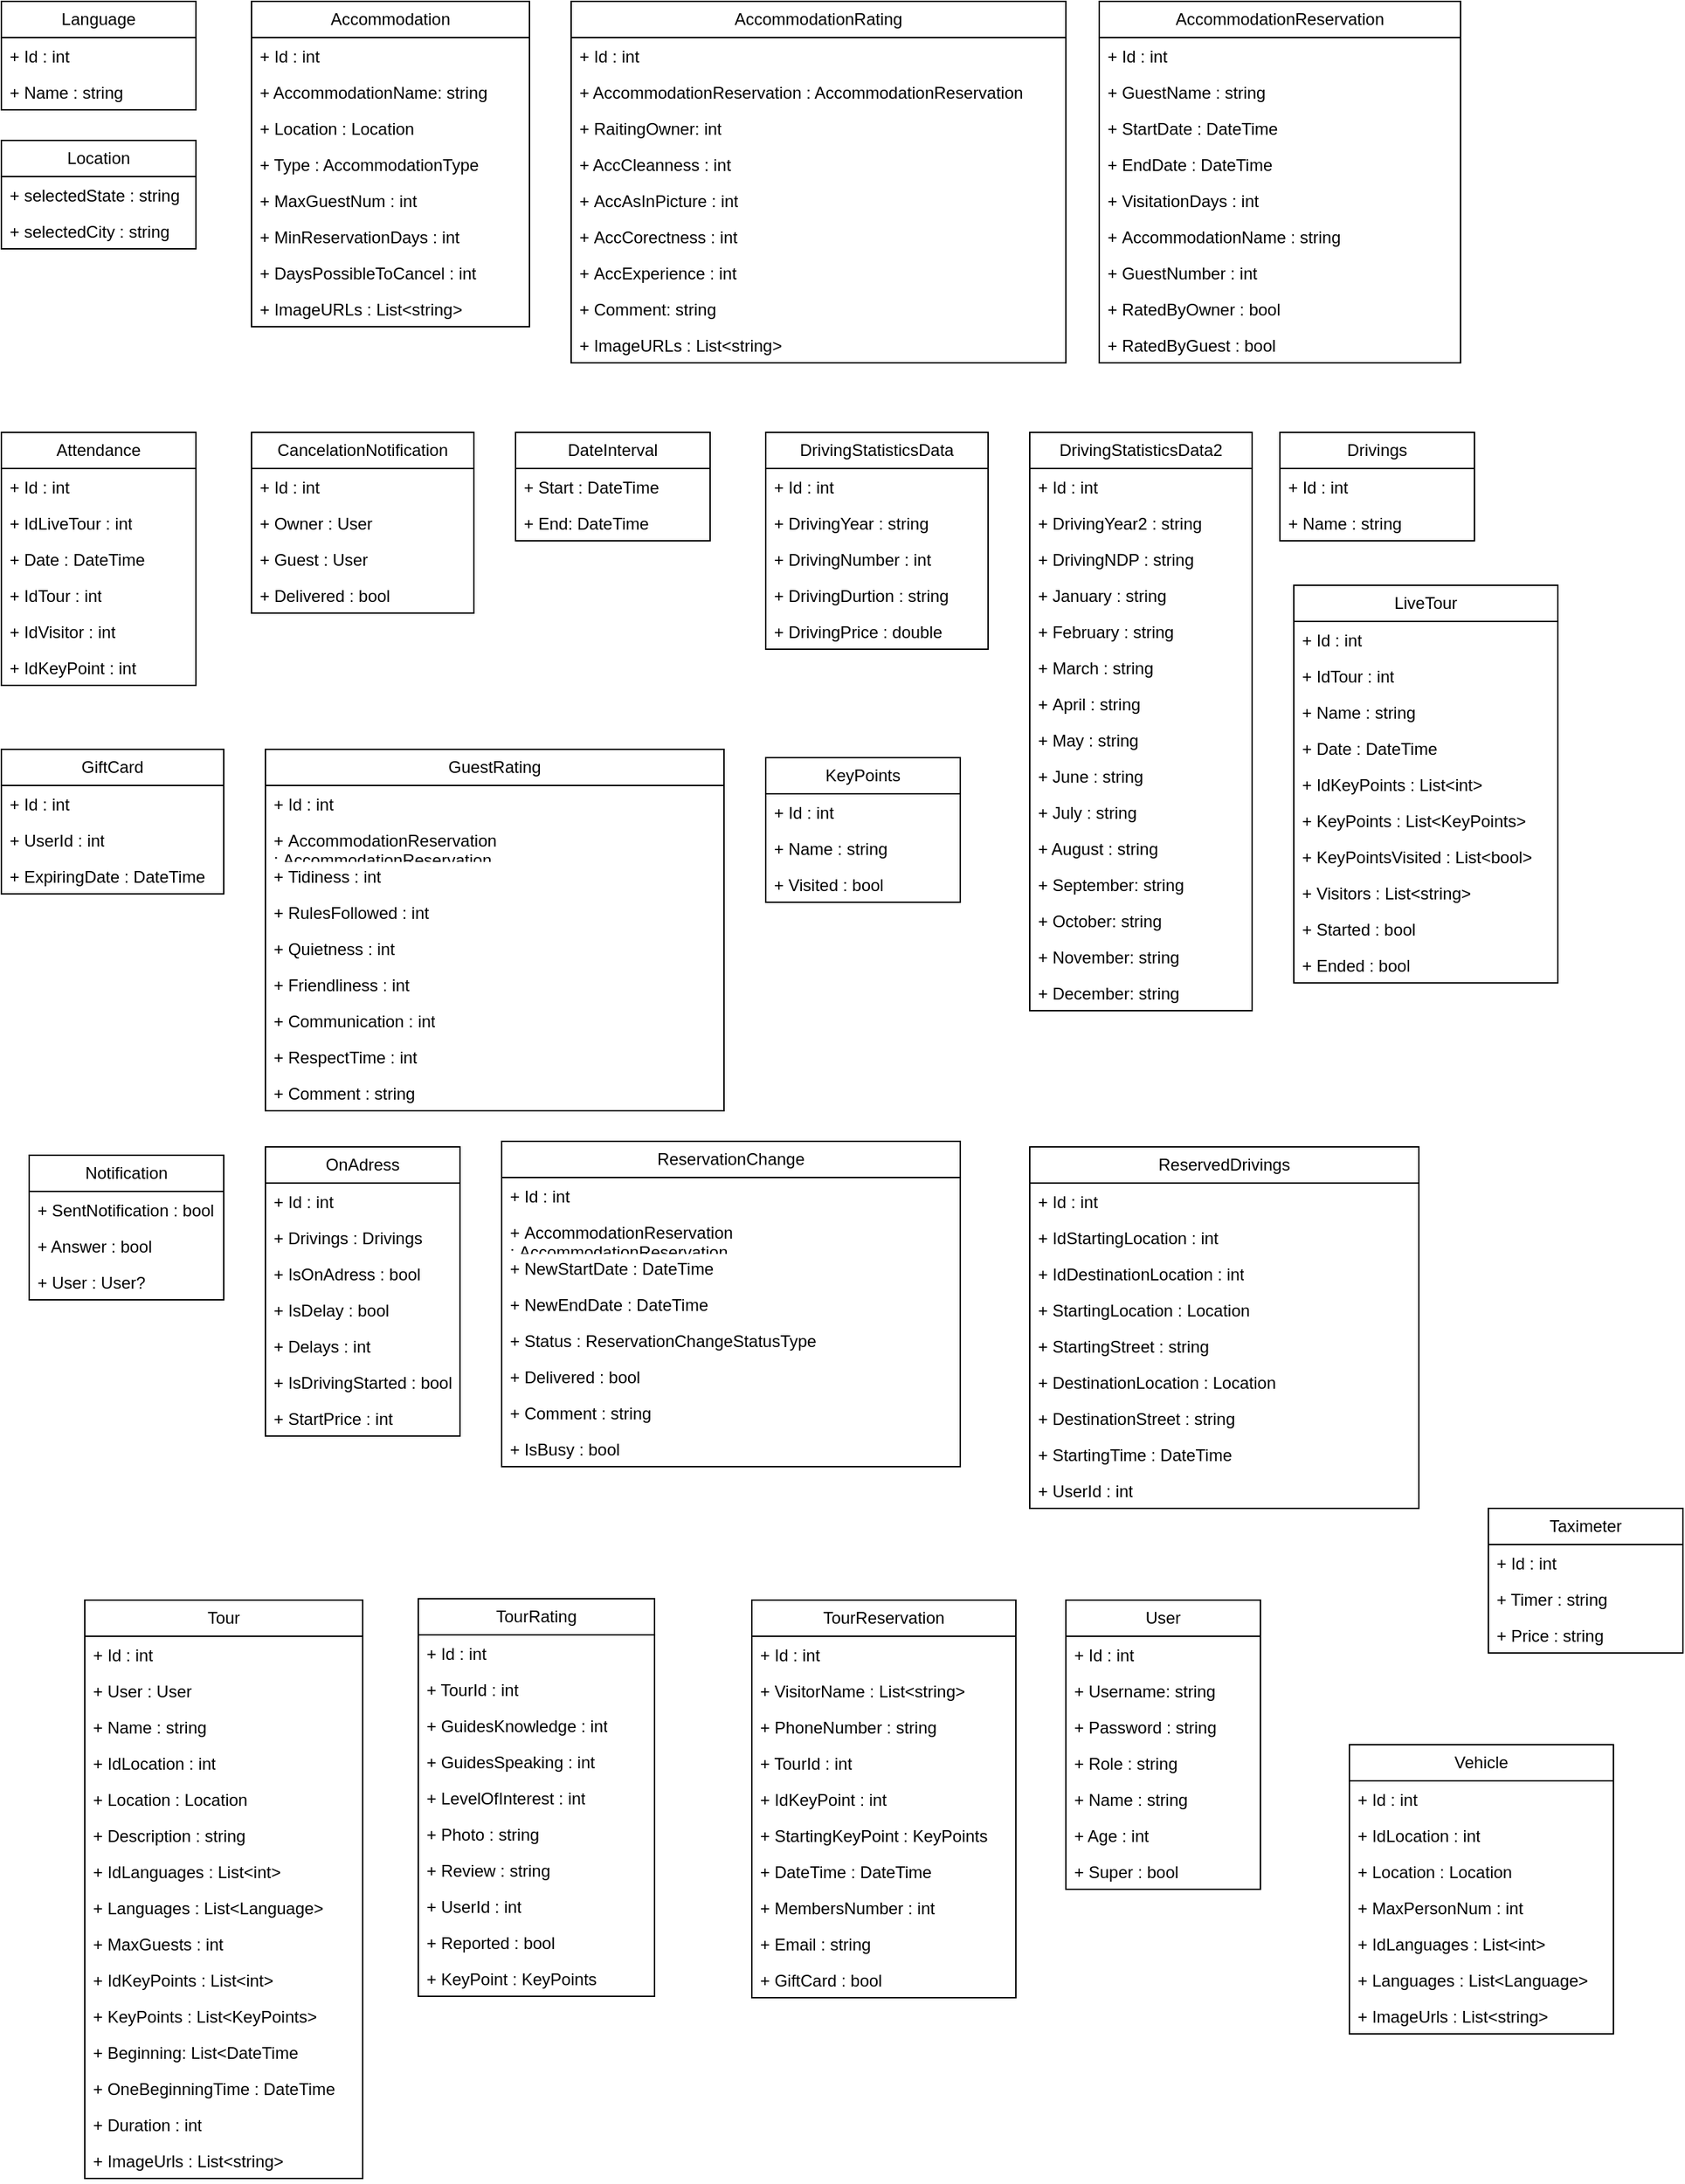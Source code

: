 <mxfile version="21.2.9" type="device">
  <diagram id="C5RBs43oDa-KdzZeNtuy" name="Page-1">
    <mxGraphModel dx="1485" dy="779" grid="1" gridSize="10" guides="1" tooltips="1" connect="1" arrows="1" fold="1" page="1" pageScale="1" pageWidth="827" pageHeight="1169" math="0" shadow="0">
      <root>
        <mxCell id="WIyWlLk6GJQsqaUBKTNV-0" />
        <mxCell id="WIyWlLk6GJQsqaUBKTNV-1" parent="WIyWlLk6GJQsqaUBKTNV-0" />
        <mxCell id="DRJ02Ug170xjiAamlAdB-8" value="Language" style="swimlane;fontStyle=0;childLayout=stackLayout;horizontal=1;startSize=26;fillColor=none;horizontalStack=0;resizeParent=1;resizeParentMax=0;resizeLast=0;collapsible=1;marginBottom=0;whiteSpace=wrap;html=1;" vertex="1" parent="WIyWlLk6GJQsqaUBKTNV-1">
          <mxGeometry x="20" y="20" width="140" height="78" as="geometry" />
        </mxCell>
        <mxCell id="DRJ02Ug170xjiAamlAdB-9" value="+ Id : int" style="text;strokeColor=none;fillColor=none;align=left;verticalAlign=top;spacingLeft=4;spacingRight=4;overflow=hidden;rotatable=0;points=[[0,0.5],[1,0.5]];portConstraint=eastwest;whiteSpace=wrap;html=1;" vertex="1" parent="DRJ02Ug170xjiAamlAdB-8">
          <mxGeometry y="26" width="140" height="26" as="geometry" />
        </mxCell>
        <mxCell id="DRJ02Ug170xjiAamlAdB-10" value="+ Name : string" style="text;strokeColor=none;fillColor=none;align=left;verticalAlign=top;spacingLeft=4;spacingRight=4;overflow=hidden;rotatable=0;points=[[0,0.5],[1,0.5]];portConstraint=eastwest;whiteSpace=wrap;html=1;" vertex="1" parent="DRJ02Ug170xjiAamlAdB-8">
          <mxGeometry y="52" width="140" height="26" as="geometry" />
        </mxCell>
        <mxCell id="DRJ02Ug170xjiAamlAdB-12" value="Location" style="swimlane;fontStyle=0;childLayout=stackLayout;horizontal=1;startSize=26;fillColor=none;horizontalStack=0;resizeParent=1;resizeParentMax=0;resizeLast=0;collapsible=1;marginBottom=0;whiteSpace=wrap;html=1;" vertex="1" parent="WIyWlLk6GJQsqaUBKTNV-1">
          <mxGeometry x="20" y="120" width="140" height="78" as="geometry" />
        </mxCell>
        <mxCell id="DRJ02Ug170xjiAamlAdB-13" value="+ selectedState : string" style="text;strokeColor=none;fillColor=none;align=left;verticalAlign=top;spacingLeft=4;spacingRight=4;overflow=hidden;rotatable=0;points=[[0,0.5],[1,0.5]];portConstraint=eastwest;whiteSpace=wrap;html=1;" vertex="1" parent="DRJ02Ug170xjiAamlAdB-12">
          <mxGeometry y="26" width="140" height="26" as="geometry" />
        </mxCell>
        <mxCell id="DRJ02Ug170xjiAamlAdB-14" value="+ selectedCity : string" style="text;strokeColor=none;fillColor=none;align=left;verticalAlign=top;spacingLeft=4;spacingRight=4;overflow=hidden;rotatable=0;points=[[0,0.5],[1,0.5]];portConstraint=eastwest;whiteSpace=wrap;html=1;" vertex="1" parent="DRJ02Ug170xjiAamlAdB-12">
          <mxGeometry y="52" width="140" height="26" as="geometry" />
        </mxCell>
        <mxCell id="DRJ02Ug170xjiAamlAdB-16" value="Accommodation" style="swimlane;fontStyle=0;childLayout=stackLayout;horizontal=1;startSize=26;fillColor=none;horizontalStack=0;resizeParent=1;resizeParentMax=0;resizeLast=0;collapsible=1;marginBottom=0;whiteSpace=wrap;html=1;" vertex="1" parent="WIyWlLk6GJQsqaUBKTNV-1">
          <mxGeometry x="200" y="20" width="200" height="234" as="geometry" />
        </mxCell>
        <mxCell id="DRJ02Ug170xjiAamlAdB-17" value="+ Id : int" style="text;strokeColor=none;fillColor=none;align=left;verticalAlign=top;spacingLeft=4;spacingRight=4;overflow=hidden;rotatable=0;points=[[0,0.5],[1,0.5]];portConstraint=eastwest;whiteSpace=wrap;html=1;" vertex="1" parent="DRJ02Ug170xjiAamlAdB-16">
          <mxGeometry y="26" width="200" height="26" as="geometry" />
        </mxCell>
        <mxCell id="DRJ02Ug170xjiAamlAdB-18" value="+ AccommodationName: string" style="text;strokeColor=none;fillColor=none;align=left;verticalAlign=top;spacingLeft=4;spacingRight=4;overflow=hidden;rotatable=0;points=[[0,0.5],[1,0.5]];portConstraint=eastwest;whiteSpace=wrap;html=1;" vertex="1" parent="DRJ02Ug170xjiAamlAdB-16">
          <mxGeometry y="52" width="200" height="26" as="geometry" />
        </mxCell>
        <mxCell id="DRJ02Ug170xjiAamlAdB-19" value="+ Location : Location" style="text;strokeColor=none;fillColor=none;align=left;verticalAlign=top;spacingLeft=4;spacingRight=4;overflow=hidden;rotatable=0;points=[[0,0.5],[1,0.5]];portConstraint=eastwest;whiteSpace=wrap;html=1;" vertex="1" parent="DRJ02Ug170xjiAamlAdB-16">
          <mxGeometry y="78" width="200" height="26" as="geometry" />
        </mxCell>
        <mxCell id="DRJ02Ug170xjiAamlAdB-20" value="+ Type : AccommodationType" style="text;strokeColor=none;fillColor=none;align=left;verticalAlign=top;spacingLeft=4;spacingRight=4;overflow=hidden;rotatable=0;points=[[0,0.5],[1,0.5]];portConstraint=eastwest;whiteSpace=wrap;html=1;" vertex="1" parent="DRJ02Ug170xjiAamlAdB-16">
          <mxGeometry y="104" width="200" height="26" as="geometry" />
        </mxCell>
        <mxCell id="DRJ02Ug170xjiAamlAdB-21" value="+ MaxGuestNum : int" style="text;strokeColor=none;fillColor=none;align=left;verticalAlign=top;spacingLeft=4;spacingRight=4;overflow=hidden;rotatable=0;points=[[0,0.5],[1,0.5]];portConstraint=eastwest;whiteSpace=wrap;html=1;" vertex="1" parent="DRJ02Ug170xjiAamlAdB-16">
          <mxGeometry y="130" width="200" height="26" as="geometry" />
        </mxCell>
        <mxCell id="DRJ02Ug170xjiAamlAdB-22" value="+ MinReservationDays : int" style="text;strokeColor=none;fillColor=none;align=left;verticalAlign=top;spacingLeft=4;spacingRight=4;overflow=hidden;rotatable=0;points=[[0,0.5],[1,0.5]];portConstraint=eastwest;whiteSpace=wrap;html=1;" vertex="1" parent="DRJ02Ug170xjiAamlAdB-16">
          <mxGeometry y="156" width="200" height="26" as="geometry" />
        </mxCell>
        <mxCell id="DRJ02Ug170xjiAamlAdB-23" value="+ DaysPossibleToCancel : int" style="text;strokeColor=none;fillColor=none;align=left;verticalAlign=top;spacingLeft=4;spacingRight=4;overflow=hidden;rotatable=0;points=[[0,0.5],[1,0.5]];portConstraint=eastwest;whiteSpace=wrap;html=1;" vertex="1" parent="DRJ02Ug170xjiAamlAdB-16">
          <mxGeometry y="182" width="200" height="26" as="geometry" />
        </mxCell>
        <mxCell id="DRJ02Ug170xjiAamlAdB-24" value="+ ImageURLs : List&amp;lt;string&amp;gt;" style="text;strokeColor=none;fillColor=none;align=left;verticalAlign=top;spacingLeft=4;spacingRight=4;overflow=hidden;rotatable=0;points=[[0,0.5],[1,0.5]];portConstraint=eastwest;whiteSpace=wrap;html=1;" vertex="1" parent="DRJ02Ug170xjiAamlAdB-16">
          <mxGeometry y="208" width="200" height="26" as="geometry" />
        </mxCell>
        <mxCell id="DRJ02Ug170xjiAamlAdB-25" value="AccommodationRating" style="swimlane;fontStyle=0;childLayout=stackLayout;horizontal=1;startSize=26;fillColor=none;horizontalStack=0;resizeParent=1;resizeParentMax=0;resizeLast=0;collapsible=1;marginBottom=0;whiteSpace=wrap;html=1;" vertex="1" parent="WIyWlLk6GJQsqaUBKTNV-1">
          <mxGeometry x="430" y="20" width="356" height="260" as="geometry" />
        </mxCell>
        <mxCell id="DRJ02Ug170xjiAamlAdB-26" value="+ Id : int" style="text;strokeColor=none;fillColor=none;align=left;verticalAlign=top;spacingLeft=4;spacingRight=4;overflow=hidden;rotatable=0;points=[[0,0.5],[1,0.5]];portConstraint=eastwest;whiteSpace=wrap;html=1;" vertex="1" parent="DRJ02Ug170xjiAamlAdB-25">
          <mxGeometry y="26" width="356" height="26" as="geometry" />
        </mxCell>
        <mxCell id="DRJ02Ug170xjiAamlAdB-27" value="+ AccommodationReservation : AccommodationReservation" style="text;strokeColor=none;fillColor=none;align=left;verticalAlign=top;spacingLeft=4;spacingRight=4;overflow=hidden;rotatable=0;points=[[0,0.5],[1,0.5]];portConstraint=eastwest;whiteSpace=wrap;html=1;" vertex="1" parent="DRJ02Ug170xjiAamlAdB-25">
          <mxGeometry y="52" width="356" height="26" as="geometry" />
        </mxCell>
        <mxCell id="DRJ02Ug170xjiAamlAdB-28" value="+ RaitingOwner: int" style="text;strokeColor=none;fillColor=none;align=left;verticalAlign=top;spacingLeft=4;spacingRight=4;overflow=hidden;rotatable=0;points=[[0,0.5],[1,0.5]];portConstraint=eastwest;whiteSpace=wrap;html=1;" vertex="1" parent="DRJ02Ug170xjiAamlAdB-25">
          <mxGeometry y="78" width="356" height="26" as="geometry" />
        </mxCell>
        <mxCell id="DRJ02Ug170xjiAamlAdB-29" value="+ AccCleanness : int" style="text;strokeColor=none;fillColor=none;align=left;verticalAlign=top;spacingLeft=4;spacingRight=4;overflow=hidden;rotatable=0;points=[[0,0.5],[1,0.5]];portConstraint=eastwest;whiteSpace=wrap;html=1;" vertex="1" parent="DRJ02Ug170xjiAamlAdB-25">
          <mxGeometry y="104" width="356" height="26" as="geometry" />
        </mxCell>
        <mxCell id="DRJ02Ug170xjiAamlAdB-30" value="+&amp;nbsp;AccAsInPicture : int" style="text;strokeColor=none;fillColor=none;align=left;verticalAlign=top;spacingLeft=4;spacingRight=4;overflow=hidden;rotatable=0;points=[[0,0.5],[1,0.5]];portConstraint=eastwest;whiteSpace=wrap;html=1;" vertex="1" parent="DRJ02Ug170xjiAamlAdB-25">
          <mxGeometry y="130" width="356" height="26" as="geometry" />
        </mxCell>
        <mxCell id="DRJ02Ug170xjiAamlAdB-31" value="+&amp;nbsp;AccCorectness : int" style="text;strokeColor=none;fillColor=none;align=left;verticalAlign=top;spacingLeft=4;spacingRight=4;overflow=hidden;rotatable=0;points=[[0,0.5],[1,0.5]];portConstraint=eastwest;whiteSpace=wrap;html=1;" vertex="1" parent="DRJ02Ug170xjiAamlAdB-25">
          <mxGeometry y="156" width="356" height="26" as="geometry" />
        </mxCell>
        <mxCell id="DRJ02Ug170xjiAamlAdB-32" value="+&amp;nbsp;AccExperience : int" style="text;strokeColor=none;fillColor=none;align=left;verticalAlign=top;spacingLeft=4;spacingRight=4;overflow=hidden;rotatable=0;points=[[0,0.5],[1,0.5]];portConstraint=eastwest;whiteSpace=wrap;html=1;" vertex="1" parent="DRJ02Ug170xjiAamlAdB-25">
          <mxGeometry y="182" width="356" height="26" as="geometry" />
        </mxCell>
        <mxCell id="DRJ02Ug170xjiAamlAdB-33" value="+ Comment: string" style="text;strokeColor=none;fillColor=none;align=left;verticalAlign=top;spacingLeft=4;spacingRight=4;overflow=hidden;rotatable=0;points=[[0,0.5],[1,0.5]];portConstraint=eastwest;whiteSpace=wrap;html=1;" vertex="1" parent="DRJ02Ug170xjiAamlAdB-25">
          <mxGeometry y="208" width="356" height="26" as="geometry" />
        </mxCell>
        <mxCell id="DRJ02Ug170xjiAamlAdB-34" value="+ ImageURLs : List&amp;lt;string&amp;gt;" style="text;strokeColor=none;fillColor=none;align=left;verticalAlign=top;spacingLeft=4;spacingRight=4;overflow=hidden;rotatable=0;points=[[0,0.5],[1,0.5]];portConstraint=eastwest;whiteSpace=wrap;html=1;" vertex="1" parent="DRJ02Ug170xjiAamlAdB-25">
          <mxGeometry y="234" width="356" height="26" as="geometry" />
        </mxCell>
        <mxCell id="DRJ02Ug170xjiAamlAdB-35" value="AccommodationReservation" style="swimlane;fontStyle=0;childLayout=stackLayout;horizontal=1;startSize=26;fillColor=none;horizontalStack=0;resizeParent=1;resizeParentMax=0;resizeLast=0;collapsible=1;marginBottom=0;whiteSpace=wrap;html=1;" vertex="1" parent="WIyWlLk6GJQsqaUBKTNV-1">
          <mxGeometry x="810" y="20" width="260" height="260" as="geometry" />
        </mxCell>
        <mxCell id="DRJ02Ug170xjiAamlAdB-36" value="+ Id : int" style="text;strokeColor=none;fillColor=none;align=left;verticalAlign=top;spacingLeft=4;spacingRight=4;overflow=hidden;rotatable=0;points=[[0,0.5],[1,0.5]];portConstraint=eastwest;whiteSpace=wrap;html=1;" vertex="1" parent="DRJ02Ug170xjiAamlAdB-35">
          <mxGeometry y="26" width="260" height="26" as="geometry" />
        </mxCell>
        <mxCell id="DRJ02Ug170xjiAamlAdB-37" value="+ GuestName : string" style="text;strokeColor=none;fillColor=none;align=left;verticalAlign=top;spacingLeft=4;spacingRight=4;overflow=hidden;rotatable=0;points=[[0,0.5],[1,0.5]];portConstraint=eastwest;whiteSpace=wrap;html=1;" vertex="1" parent="DRJ02Ug170xjiAamlAdB-35">
          <mxGeometry y="52" width="260" height="26" as="geometry" />
        </mxCell>
        <mxCell id="DRJ02Ug170xjiAamlAdB-38" value="+&amp;nbsp;StartDate : DateTime" style="text;strokeColor=none;fillColor=none;align=left;verticalAlign=top;spacingLeft=4;spacingRight=4;overflow=hidden;rotatable=0;points=[[0,0.5],[1,0.5]];portConstraint=eastwest;whiteSpace=wrap;html=1;" vertex="1" parent="DRJ02Ug170xjiAamlAdB-35">
          <mxGeometry y="78" width="260" height="26" as="geometry" />
        </mxCell>
        <mxCell id="DRJ02Ug170xjiAamlAdB-39" value="+ EndDate : DateTime" style="text;strokeColor=none;fillColor=none;align=left;verticalAlign=top;spacingLeft=4;spacingRight=4;overflow=hidden;rotatable=0;points=[[0,0.5],[1,0.5]];portConstraint=eastwest;whiteSpace=wrap;html=1;" vertex="1" parent="DRJ02Ug170xjiAamlAdB-35">
          <mxGeometry y="104" width="260" height="26" as="geometry" />
        </mxCell>
        <mxCell id="DRJ02Ug170xjiAamlAdB-40" value="+&amp;nbsp;VisitationDays : int" style="text;strokeColor=none;fillColor=none;align=left;verticalAlign=top;spacingLeft=4;spacingRight=4;overflow=hidden;rotatable=0;points=[[0,0.5],[1,0.5]];portConstraint=eastwest;whiteSpace=wrap;html=1;" vertex="1" parent="DRJ02Ug170xjiAamlAdB-35">
          <mxGeometry y="130" width="260" height="26" as="geometry" />
        </mxCell>
        <mxCell id="DRJ02Ug170xjiAamlAdB-41" value="+&amp;nbsp;AccommodationName : string" style="text;strokeColor=none;fillColor=none;align=left;verticalAlign=top;spacingLeft=4;spacingRight=4;overflow=hidden;rotatable=0;points=[[0,0.5],[1,0.5]];portConstraint=eastwest;whiteSpace=wrap;html=1;" vertex="1" parent="DRJ02Ug170xjiAamlAdB-35">
          <mxGeometry y="156" width="260" height="26" as="geometry" />
        </mxCell>
        <mxCell id="DRJ02Ug170xjiAamlAdB-42" value="+ GuestNumber : int" style="text;strokeColor=none;fillColor=none;align=left;verticalAlign=top;spacingLeft=4;spacingRight=4;overflow=hidden;rotatable=0;points=[[0,0.5],[1,0.5]];portConstraint=eastwest;whiteSpace=wrap;html=1;" vertex="1" parent="DRJ02Ug170xjiAamlAdB-35">
          <mxGeometry y="182" width="260" height="26" as="geometry" />
        </mxCell>
        <mxCell id="DRJ02Ug170xjiAamlAdB-43" value="+&amp;nbsp;RatedByOwner : bool" style="text;strokeColor=none;fillColor=none;align=left;verticalAlign=top;spacingLeft=4;spacingRight=4;overflow=hidden;rotatable=0;points=[[0,0.5],[1,0.5]];portConstraint=eastwest;whiteSpace=wrap;html=1;" vertex="1" parent="DRJ02Ug170xjiAamlAdB-35">
          <mxGeometry y="208" width="260" height="26" as="geometry" />
        </mxCell>
        <mxCell id="DRJ02Ug170xjiAamlAdB-44" value="+&amp;nbsp;RatedByGuest : bool" style="text;strokeColor=none;fillColor=none;align=left;verticalAlign=top;spacingLeft=4;spacingRight=4;overflow=hidden;rotatable=0;points=[[0,0.5],[1,0.5]];portConstraint=eastwest;whiteSpace=wrap;html=1;" vertex="1" parent="DRJ02Ug170xjiAamlAdB-35">
          <mxGeometry y="234" width="260" height="26" as="geometry" />
        </mxCell>
        <mxCell id="DRJ02Ug170xjiAamlAdB-45" value="Attendance" style="swimlane;fontStyle=0;childLayout=stackLayout;horizontal=1;startSize=26;fillColor=none;horizontalStack=0;resizeParent=1;resizeParentMax=0;resizeLast=0;collapsible=1;marginBottom=0;whiteSpace=wrap;html=1;" vertex="1" parent="WIyWlLk6GJQsqaUBKTNV-1">
          <mxGeometry x="20" y="330" width="140" height="182" as="geometry" />
        </mxCell>
        <mxCell id="DRJ02Ug170xjiAamlAdB-46" value="+ Id : int" style="text;strokeColor=none;fillColor=none;align=left;verticalAlign=top;spacingLeft=4;spacingRight=4;overflow=hidden;rotatable=0;points=[[0,0.5],[1,0.5]];portConstraint=eastwest;whiteSpace=wrap;html=1;" vertex="1" parent="DRJ02Ug170xjiAamlAdB-45">
          <mxGeometry y="26" width="140" height="26" as="geometry" />
        </mxCell>
        <mxCell id="DRJ02Ug170xjiAamlAdB-47" value="+&amp;nbsp;IdLiveTour : int" style="text;strokeColor=none;fillColor=none;align=left;verticalAlign=top;spacingLeft=4;spacingRight=4;overflow=hidden;rotatable=0;points=[[0,0.5],[1,0.5]];portConstraint=eastwest;whiteSpace=wrap;html=1;" vertex="1" parent="DRJ02Ug170xjiAamlAdB-45">
          <mxGeometry y="52" width="140" height="26" as="geometry" />
        </mxCell>
        <mxCell id="DRJ02Ug170xjiAamlAdB-48" value="+ Date : DateTime" style="text;strokeColor=none;fillColor=none;align=left;verticalAlign=top;spacingLeft=4;spacingRight=4;overflow=hidden;rotatable=0;points=[[0,0.5],[1,0.5]];portConstraint=eastwest;whiteSpace=wrap;html=1;" vertex="1" parent="DRJ02Ug170xjiAamlAdB-45">
          <mxGeometry y="78" width="140" height="26" as="geometry" />
        </mxCell>
        <mxCell id="DRJ02Ug170xjiAamlAdB-49" value="+ IdTour : int" style="text;strokeColor=none;fillColor=none;align=left;verticalAlign=top;spacingLeft=4;spacingRight=4;overflow=hidden;rotatable=0;points=[[0,0.5],[1,0.5]];portConstraint=eastwest;whiteSpace=wrap;html=1;" vertex="1" parent="DRJ02Ug170xjiAamlAdB-45">
          <mxGeometry y="104" width="140" height="26" as="geometry" />
        </mxCell>
        <mxCell id="DRJ02Ug170xjiAamlAdB-50" value="+ IdVisitor : int" style="text;strokeColor=none;fillColor=none;align=left;verticalAlign=top;spacingLeft=4;spacingRight=4;overflow=hidden;rotatable=0;points=[[0,0.5],[1,0.5]];portConstraint=eastwest;whiteSpace=wrap;html=1;" vertex="1" parent="DRJ02Ug170xjiAamlAdB-45">
          <mxGeometry y="130" width="140" height="26" as="geometry" />
        </mxCell>
        <mxCell id="DRJ02Ug170xjiAamlAdB-51" value="+ IdKeyPoint : int" style="text;strokeColor=none;fillColor=none;align=left;verticalAlign=top;spacingLeft=4;spacingRight=4;overflow=hidden;rotatable=0;points=[[0,0.5],[1,0.5]];portConstraint=eastwest;whiteSpace=wrap;html=1;" vertex="1" parent="DRJ02Ug170xjiAamlAdB-45">
          <mxGeometry y="156" width="140" height="26" as="geometry" />
        </mxCell>
        <mxCell id="DRJ02Ug170xjiAamlAdB-52" value="CancelationNotification" style="swimlane;fontStyle=0;childLayout=stackLayout;horizontal=1;startSize=26;fillColor=none;horizontalStack=0;resizeParent=1;resizeParentMax=0;resizeLast=0;collapsible=1;marginBottom=0;whiteSpace=wrap;html=1;" vertex="1" parent="WIyWlLk6GJQsqaUBKTNV-1">
          <mxGeometry x="200" y="330" width="160" height="130" as="geometry" />
        </mxCell>
        <mxCell id="DRJ02Ug170xjiAamlAdB-53" value="+ Id : int" style="text;strokeColor=none;fillColor=none;align=left;verticalAlign=top;spacingLeft=4;spacingRight=4;overflow=hidden;rotatable=0;points=[[0,0.5],[1,0.5]];portConstraint=eastwest;whiteSpace=wrap;html=1;" vertex="1" parent="DRJ02Ug170xjiAamlAdB-52">
          <mxGeometry y="26" width="160" height="26" as="geometry" />
        </mxCell>
        <mxCell id="DRJ02Ug170xjiAamlAdB-54" value="+ Owner : User" style="text;strokeColor=none;fillColor=none;align=left;verticalAlign=top;spacingLeft=4;spacingRight=4;overflow=hidden;rotatable=0;points=[[0,0.5],[1,0.5]];portConstraint=eastwest;whiteSpace=wrap;html=1;" vertex="1" parent="DRJ02Ug170xjiAamlAdB-52">
          <mxGeometry y="52" width="160" height="26" as="geometry" />
        </mxCell>
        <mxCell id="DRJ02Ug170xjiAamlAdB-55" value="+ Guest : User" style="text;strokeColor=none;fillColor=none;align=left;verticalAlign=top;spacingLeft=4;spacingRight=4;overflow=hidden;rotatable=0;points=[[0,0.5],[1,0.5]];portConstraint=eastwest;whiteSpace=wrap;html=1;" vertex="1" parent="DRJ02Ug170xjiAamlAdB-52">
          <mxGeometry y="78" width="160" height="26" as="geometry" />
        </mxCell>
        <mxCell id="DRJ02Ug170xjiAamlAdB-56" value="+ Delivered : bool" style="text;strokeColor=none;fillColor=none;align=left;verticalAlign=top;spacingLeft=4;spacingRight=4;overflow=hidden;rotatable=0;points=[[0,0.5],[1,0.5]];portConstraint=eastwest;whiteSpace=wrap;html=1;" vertex="1" parent="DRJ02Ug170xjiAamlAdB-52">
          <mxGeometry y="104" width="160" height="26" as="geometry" />
        </mxCell>
        <mxCell id="DRJ02Ug170xjiAamlAdB-57" value="DateInterval" style="swimlane;fontStyle=0;childLayout=stackLayout;horizontal=1;startSize=26;fillColor=none;horizontalStack=0;resizeParent=1;resizeParentMax=0;resizeLast=0;collapsible=1;marginBottom=0;whiteSpace=wrap;html=1;" vertex="1" parent="WIyWlLk6GJQsqaUBKTNV-1">
          <mxGeometry x="390" y="330" width="140" height="78" as="geometry" />
        </mxCell>
        <mxCell id="DRJ02Ug170xjiAamlAdB-58" value="+ Start : DateTime" style="text;strokeColor=none;fillColor=none;align=left;verticalAlign=top;spacingLeft=4;spacingRight=4;overflow=hidden;rotatable=0;points=[[0,0.5],[1,0.5]];portConstraint=eastwest;whiteSpace=wrap;html=1;" vertex="1" parent="DRJ02Ug170xjiAamlAdB-57">
          <mxGeometry y="26" width="140" height="26" as="geometry" />
        </mxCell>
        <mxCell id="DRJ02Ug170xjiAamlAdB-60" value="+ End: DateTime" style="text;strokeColor=none;fillColor=none;align=left;verticalAlign=top;spacingLeft=4;spacingRight=4;overflow=hidden;rotatable=0;points=[[0,0.5],[1,0.5]];portConstraint=eastwest;whiteSpace=wrap;html=1;" vertex="1" parent="DRJ02Ug170xjiAamlAdB-57">
          <mxGeometry y="52" width="140" height="26" as="geometry" />
        </mxCell>
        <mxCell id="DRJ02Ug170xjiAamlAdB-61" value="DrivingStatisticsData" style="swimlane;fontStyle=0;childLayout=stackLayout;horizontal=1;startSize=26;fillColor=none;horizontalStack=0;resizeParent=1;resizeParentMax=0;resizeLast=0;collapsible=1;marginBottom=0;whiteSpace=wrap;html=1;" vertex="1" parent="WIyWlLk6GJQsqaUBKTNV-1">
          <mxGeometry x="570" y="330" width="160" height="156" as="geometry" />
        </mxCell>
        <mxCell id="DRJ02Ug170xjiAamlAdB-62" value="+ Id : int" style="text;strokeColor=none;fillColor=none;align=left;verticalAlign=top;spacingLeft=4;spacingRight=4;overflow=hidden;rotatable=0;points=[[0,0.5],[1,0.5]];portConstraint=eastwest;whiteSpace=wrap;html=1;" vertex="1" parent="DRJ02Ug170xjiAamlAdB-61">
          <mxGeometry y="26" width="160" height="26" as="geometry" />
        </mxCell>
        <mxCell id="DRJ02Ug170xjiAamlAdB-63" value="+ DrivingYear : string" style="text;strokeColor=none;fillColor=none;align=left;verticalAlign=top;spacingLeft=4;spacingRight=4;overflow=hidden;rotatable=0;points=[[0,0.5],[1,0.5]];portConstraint=eastwest;whiteSpace=wrap;html=1;" vertex="1" parent="DRJ02Ug170xjiAamlAdB-61">
          <mxGeometry y="52" width="160" height="26" as="geometry" />
        </mxCell>
        <mxCell id="DRJ02Ug170xjiAamlAdB-64" value="+ DrivingNumber : int" style="text;strokeColor=none;fillColor=none;align=left;verticalAlign=top;spacingLeft=4;spacingRight=4;overflow=hidden;rotatable=0;points=[[0,0.5],[1,0.5]];portConstraint=eastwest;whiteSpace=wrap;html=1;" vertex="1" parent="DRJ02Ug170xjiAamlAdB-61">
          <mxGeometry y="78" width="160" height="26" as="geometry" />
        </mxCell>
        <mxCell id="DRJ02Ug170xjiAamlAdB-65" value="+ DrivingDurtion : string" style="text;strokeColor=none;fillColor=none;align=left;verticalAlign=top;spacingLeft=4;spacingRight=4;overflow=hidden;rotatable=0;points=[[0,0.5],[1,0.5]];portConstraint=eastwest;whiteSpace=wrap;html=1;" vertex="1" parent="DRJ02Ug170xjiAamlAdB-61">
          <mxGeometry y="104" width="160" height="26" as="geometry" />
        </mxCell>
        <mxCell id="DRJ02Ug170xjiAamlAdB-66" value="+ DrivingPrice : double" style="text;strokeColor=none;fillColor=none;align=left;verticalAlign=top;spacingLeft=4;spacingRight=4;overflow=hidden;rotatable=0;points=[[0,0.5],[1,0.5]];portConstraint=eastwest;whiteSpace=wrap;html=1;" vertex="1" parent="DRJ02Ug170xjiAamlAdB-61">
          <mxGeometry y="130" width="160" height="26" as="geometry" />
        </mxCell>
        <mxCell id="DRJ02Ug170xjiAamlAdB-67" value="DrivingStatisticsData2" style="swimlane;fontStyle=0;childLayout=stackLayout;horizontal=1;startSize=26;fillColor=none;horizontalStack=0;resizeParent=1;resizeParentMax=0;resizeLast=0;collapsible=1;marginBottom=0;whiteSpace=wrap;html=1;" vertex="1" parent="WIyWlLk6GJQsqaUBKTNV-1">
          <mxGeometry x="760" y="330" width="160" height="416" as="geometry" />
        </mxCell>
        <mxCell id="DRJ02Ug170xjiAamlAdB-68" value="+ Id : int" style="text;strokeColor=none;fillColor=none;align=left;verticalAlign=top;spacingLeft=4;spacingRight=4;overflow=hidden;rotatable=0;points=[[0,0.5],[1,0.5]];portConstraint=eastwest;whiteSpace=wrap;html=1;" vertex="1" parent="DRJ02Ug170xjiAamlAdB-67">
          <mxGeometry y="26" width="160" height="26" as="geometry" />
        </mxCell>
        <mxCell id="DRJ02Ug170xjiAamlAdB-69" value="+&amp;nbsp;DrivingYear2 : string" style="text;strokeColor=none;fillColor=none;align=left;verticalAlign=top;spacingLeft=4;spacingRight=4;overflow=hidden;rotatable=0;points=[[0,0.5],[1,0.5]];portConstraint=eastwest;whiteSpace=wrap;html=1;" vertex="1" parent="DRJ02Ug170xjiAamlAdB-67">
          <mxGeometry y="52" width="160" height="26" as="geometry" />
        </mxCell>
        <mxCell id="DRJ02Ug170xjiAamlAdB-70" value="+&amp;nbsp;DrivingNDP : string" style="text;strokeColor=none;fillColor=none;align=left;verticalAlign=top;spacingLeft=4;spacingRight=4;overflow=hidden;rotatable=0;points=[[0,0.5],[1,0.5]];portConstraint=eastwest;whiteSpace=wrap;html=1;" vertex="1" parent="DRJ02Ug170xjiAamlAdB-67">
          <mxGeometry y="78" width="160" height="26" as="geometry" />
        </mxCell>
        <mxCell id="DRJ02Ug170xjiAamlAdB-71" value="+&amp;nbsp;January : string" style="text;strokeColor=none;fillColor=none;align=left;verticalAlign=top;spacingLeft=4;spacingRight=4;overflow=hidden;rotatable=0;points=[[0,0.5],[1,0.5]];portConstraint=eastwest;whiteSpace=wrap;html=1;" vertex="1" parent="DRJ02Ug170xjiAamlAdB-67">
          <mxGeometry y="104" width="160" height="26" as="geometry" />
        </mxCell>
        <mxCell id="DRJ02Ug170xjiAamlAdB-72" value="+&amp;nbsp;February : string" style="text;strokeColor=none;fillColor=none;align=left;verticalAlign=top;spacingLeft=4;spacingRight=4;overflow=hidden;rotatable=0;points=[[0,0.5],[1,0.5]];portConstraint=eastwest;whiteSpace=wrap;html=1;" vertex="1" parent="DRJ02Ug170xjiAamlAdB-67">
          <mxGeometry y="130" width="160" height="26" as="geometry" />
        </mxCell>
        <mxCell id="DRJ02Ug170xjiAamlAdB-73" value="+&amp;nbsp;March : string" style="text;strokeColor=none;fillColor=none;align=left;verticalAlign=top;spacingLeft=4;spacingRight=4;overflow=hidden;rotatable=0;points=[[0,0.5],[1,0.5]];portConstraint=eastwest;whiteSpace=wrap;html=1;" vertex="1" parent="DRJ02Ug170xjiAamlAdB-67">
          <mxGeometry y="156" width="160" height="26" as="geometry" />
        </mxCell>
        <mxCell id="DRJ02Ug170xjiAamlAdB-74" value="+&amp;nbsp;April : string" style="text;strokeColor=none;fillColor=none;align=left;verticalAlign=top;spacingLeft=4;spacingRight=4;overflow=hidden;rotatable=0;points=[[0,0.5],[1,0.5]];portConstraint=eastwest;whiteSpace=wrap;html=1;" vertex="1" parent="DRJ02Ug170xjiAamlAdB-67">
          <mxGeometry y="182" width="160" height="26" as="geometry" />
        </mxCell>
        <mxCell id="DRJ02Ug170xjiAamlAdB-75" value="+&amp;nbsp;May : string" style="text;strokeColor=none;fillColor=none;align=left;verticalAlign=top;spacingLeft=4;spacingRight=4;overflow=hidden;rotatable=0;points=[[0,0.5],[1,0.5]];portConstraint=eastwest;whiteSpace=wrap;html=1;" vertex="1" parent="DRJ02Ug170xjiAamlAdB-67">
          <mxGeometry y="208" width="160" height="26" as="geometry" />
        </mxCell>
        <mxCell id="DRJ02Ug170xjiAamlAdB-76" value="+&amp;nbsp;June : string" style="text;strokeColor=none;fillColor=none;align=left;verticalAlign=top;spacingLeft=4;spacingRight=4;overflow=hidden;rotatable=0;points=[[0,0.5],[1,0.5]];portConstraint=eastwest;whiteSpace=wrap;html=1;" vertex="1" parent="DRJ02Ug170xjiAamlAdB-67">
          <mxGeometry y="234" width="160" height="26" as="geometry" />
        </mxCell>
        <mxCell id="DRJ02Ug170xjiAamlAdB-77" value="+&amp;nbsp;July : string" style="text;strokeColor=none;fillColor=none;align=left;verticalAlign=top;spacingLeft=4;spacingRight=4;overflow=hidden;rotatable=0;points=[[0,0.5],[1,0.5]];portConstraint=eastwest;whiteSpace=wrap;html=1;" vertex="1" parent="DRJ02Ug170xjiAamlAdB-67">
          <mxGeometry y="260" width="160" height="26" as="geometry" />
        </mxCell>
        <mxCell id="DRJ02Ug170xjiAamlAdB-78" value="+ August : string" style="text;strokeColor=none;fillColor=none;align=left;verticalAlign=top;spacingLeft=4;spacingRight=4;overflow=hidden;rotatable=0;points=[[0,0.5],[1,0.5]];portConstraint=eastwest;whiteSpace=wrap;html=1;" vertex="1" parent="DRJ02Ug170xjiAamlAdB-67">
          <mxGeometry y="286" width="160" height="26" as="geometry" />
        </mxCell>
        <mxCell id="DRJ02Ug170xjiAamlAdB-79" value="+ September: string" style="text;strokeColor=none;fillColor=none;align=left;verticalAlign=top;spacingLeft=4;spacingRight=4;overflow=hidden;rotatable=0;points=[[0,0.5],[1,0.5]];portConstraint=eastwest;whiteSpace=wrap;html=1;" vertex="1" parent="DRJ02Ug170xjiAamlAdB-67">
          <mxGeometry y="312" width="160" height="26" as="geometry" />
        </mxCell>
        <mxCell id="DRJ02Ug170xjiAamlAdB-80" value="+ October: string" style="text;strokeColor=none;fillColor=none;align=left;verticalAlign=top;spacingLeft=4;spacingRight=4;overflow=hidden;rotatable=0;points=[[0,0.5],[1,0.5]];portConstraint=eastwest;whiteSpace=wrap;html=1;" vertex="1" parent="DRJ02Ug170xjiAamlAdB-67">
          <mxGeometry y="338" width="160" height="26" as="geometry" />
        </mxCell>
        <mxCell id="DRJ02Ug170xjiAamlAdB-81" value="+ November: string" style="text;strokeColor=none;fillColor=none;align=left;verticalAlign=top;spacingLeft=4;spacingRight=4;overflow=hidden;rotatable=0;points=[[0,0.5],[1,0.5]];portConstraint=eastwest;whiteSpace=wrap;html=1;" vertex="1" parent="DRJ02Ug170xjiAamlAdB-67">
          <mxGeometry y="364" width="160" height="26" as="geometry" />
        </mxCell>
        <mxCell id="DRJ02Ug170xjiAamlAdB-82" value="+ December: string" style="text;strokeColor=none;fillColor=none;align=left;verticalAlign=top;spacingLeft=4;spacingRight=4;overflow=hidden;rotatable=0;points=[[0,0.5],[1,0.5]];portConstraint=eastwest;whiteSpace=wrap;html=1;" vertex="1" parent="DRJ02Ug170xjiAamlAdB-67">
          <mxGeometry y="390" width="160" height="26" as="geometry" />
        </mxCell>
        <mxCell id="DRJ02Ug170xjiAamlAdB-83" value="Drivings" style="swimlane;fontStyle=0;childLayout=stackLayout;horizontal=1;startSize=26;fillColor=none;horizontalStack=0;resizeParent=1;resizeParentMax=0;resizeLast=0;collapsible=1;marginBottom=0;whiteSpace=wrap;html=1;" vertex="1" parent="WIyWlLk6GJQsqaUBKTNV-1">
          <mxGeometry x="940" y="330" width="140" height="78" as="geometry" />
        </mxCell>
        <mxCell id="DRJ02Ug170xjiAamlAdB-84" value="+ Id : int" style="text;strokeColor=none;fillColor=none;align=left;verticalAlign=top;spacingLeft=4;spacingRight=4;overflow=hidden;rotatable=0;points=[[0,0.5],[1,0.5]];portConstraint=eastwest;whiteSpace=wrap;html=1;" vertex="1" parent="DRJ02Ug170xjiAamlAdB-83">
          <mxGeometry y="26" width="140" height="26" as="geometry" />
        </mxCell>
        <mxCell id="DRJ02Ug170xjiAamlAdB-85" value="+ Name : string" style="text;strokeColor=none;fillColor=none;align=left;verticalAlign=top;spacingLeft=4;spacingRight=4;overflow=hidden;rotatable=0;points=[[0,0.5],[1,0.5]];portConstraint=eastwest;whiteSpace=wrap;html=1;" vertex="1" parent="DRJ02Ug170xjiAamlAdB-83">
          <mxGeometry y="52" width="140" height="26" as="geometry" />
        </mxCell>
        <mxCell id="DRJ02Ug170xjiAamlAdB-87" value="GiftCard" style="swimlane;fontStyle=0;childLayout=stackLayout;horizontal=1;startSize=26;fillColor=none;horizontalStack=0;resizeParent=1;resizeParentMax=0;resizeLast=0;collapsible=1;marginBottom=0;whiteSpace=wrap;html=1;" vertex="1" parent="WIyWlLk6GJQsqaUBKTNV-1">
          <mxGeometry x="20" y="558" width="160" height="104" as="geometry" />
        </mxCell>
        <mxCell id="DRJ02Ug170xjiAamlAdB-88" value="+ Id : int" style="text;strokeColor=none;fillColor=none;align=left;verticalAlign=top;spacingLeft=4;spacingRight=4;overflow=hidden;rotatable=0;points=[[0,0.5],[1,0.5]];portConstraint=eastwest;whiteSpace=wrap;html=1;" vertex="1" parent="DRJ02Ug170xjiAamlAdB-87">
          <mxGeometry y="26" width="160" height="26" as="geometry" />
        </mxCell>
        <mxCell id="DRJ02Ug170xjiAamlAdB-89" value="+ UserId : int" style="text;strokeColor=none;fillColor=none;align=left;verticalAlign=top;spacingLeft=4;spacingRight=4;overflow=hidden;rotatable=0;points=[[0,0.5],[1,0.5]];portConstraint=eastwest;whiteSpace=wrap;html=1;" vertex="1" parent="DRJ02Ug170xjiAamlAdB-87">
          <mxGeometry y="52" width="160" height="26" as="geometry" />
        </mxCell>
        <mxCell id="DRJ02Ug170xjiAamlAdB-90" value="+&amp;nbsp;ExpiringDate : DateTime" style="text;strokeColor=none;fillColor=none;align=left;verticalAlign=top;spacingLeft=4;spacingRight=4;overflow=hidden;rotatable=0;points=[[0,0.5],[1,0.5]];portConstraint=eastwest;whiteSpace=wrap;html=1;" vertex="1" parent="DRJ02Ug170xjiAamlAdB-87">
          <mxGeometry y="78" width="160" height="26" as="geometry" />
        </mxCell>
        <mxCell id="DRJ02Ug170xjiAamlAdB-91" value="GuestRating" style="swimlane;fontStyle=0;childLayout=stackLayout;horizontal=1;startSize=26;fillColor=none;horizontalStack=0;resizeParent=1;resizeParentMax=0;resizeLast=0;collapsible=1;marginBottom=0;whiteSpace=wrap;html=1;" vertex="1" parent="WIyWlLk6GJQsqaUBKTNV-1">
          <mxGeometry x="210" y="558" width="330" height="260" as="geometry" />
        </mxCell>
        <mxCell id="DRJ02Ug170xjiAamlAdB-92" value="+ Id : int" style="text;strokeColor=none;fillColor=none;align=left;verticalAlign=top;spacingLeft=4;spacingRight=4;overflow=hidden;rotatable=0;points=[[0,0.5],[1,0.5]];portConstraint=eastwest;whiteSpace=wrap;html=1;" vertex="1" parent="DRJ02Ug170xjiAamlAdB-91">
          <mxGeometry y="26" width="330" height="26" as="geometry" />
        </mxCell>
        <mxCell id="DRJ02Ug170xjiAamlAdB-93" value="+&amp;nbsp;AccommodationReservation :&amp;nbsp;AccommodationReservation" style="text;strokeColor=none;fillColor=none;align=left;verticalAlign=top;spacingLeft=4;spacingRight=4;overflow=hidden;rotatable=0;points=[[0,0.5],[1,0.5]];portConstraint=eastwest;whiteSpace=wrap;html=1;" vertex="1" parent="DRJ02Ug170xjiAamlAdB-91">
          <mxGeometry y="52" width="330" height="26" as="geometry" />
        </mxCell>
        <mxCell id="DRJ02Ug170xjiAamlAdB-94" value="+&amp;nbsp;Tidiness : int" style="text;strokeColor=none;fillColor=none;align=left;verticalAlign=top;spacingLeft=4;spacingRight=4;overflow=hidden;rotatable=0;points=[[0,0.5],[1,0.5]];portConstraint=eastwest;whiteSpace=wrap;html=1;" vertex="1" parent="DRJ02Ug170xjiAamlAdB-91">
          <mxGeometry y="78" width="330" height="26" as="geometry" />
        </mxCell>
        <mxCell id="DRJ02Ug170xjiAamlAdB-95" value="+&amp;nbsp;RulesFollowed : int" style="text;strokeColor=none;fillColor=none;align=left;verticalAlign=top;spacingLeft=4;spacingRight=4;overflow=hidden;rotatable=0;points=[[0,0.5],[1,0.5]];portConstraint=eastwest;whiteSpace=wrap;html=1;" vertex="1" parent="DRJ02Ug170xjiAamlAdB-91">
          <mxGeometry y="104" width="330" height="26" as="geometry" />
        </mxCell>
        <mxCell id="DRJ02Ug170xjiAamlAdB-96" value="+&amp;nbsp;Quietness : int" style="text;strokeColor=none;fillColor=none;align=left;verticalAlign=top;spacingLeft=4;spacingRight=4;overflow=hidden;rotatable=0;points=[[0,0.5],[1,0.5]];portConstraint=eastwest;whiteSpace=wrap;html=1;" vertex="1" parent="DRJ02Ug170xjiAamlAdB-91">
          <mxGeometry y="130" width="330" height="26" as="geometry" />
        </mxCell>
        <mxCell id="DRJ02Ug170xjiAamlAdB-97" value="+&amp;nbsp;Friendliness : int" style="text;strokeColor=none;fillColor=none;align=left;verticalAlign=top;spacingLeft=4;spacingRight=4;overflow=hidden;rotatable=0;points=[[0,0.5],[1,0.5]];portConstraint=eastwest;whiteSpace=wrap;html=1;" vertex="1" parent="DRJ02Ug170xjiAamlAdB-91">
          <mxGeometry y="156" width="330" height="26" as="geometry" />
        </mxCell>
        <mxCell id="DRJ02Ug170xjiAamlAdB-98" value="+&amp;nbsp;Communication : int" style="text;strokeColor=none;fillColor=none;align=left;verticalAlign=top;spacingLeft=4;spacingRight=4;overflow=hidden;rotatable=0;points=[[0,0.5],[1,0.5]];portConstraint=eastwest;whiteSpace=wrap;html=1;" vertex="1" parent="DRJ02Ug170xjiAamlAdB-91">
          <mxGeometry y="182" width="330" height="26" as="geometry" />
        </mxCell>
        <mxCell id="DRJ02Ug170xjiAamlAdB-99" value="+&amp;nbsp;RespectTime : int" style="text;strokeColor=none;fillColor=none;align=left;verticalAlign=top;spacingLeft=4;spacingRight=4;overflow=hidden;rotatable=0;points=[[0,0.5],[1,0.5]];portConstraint=eastwest;whiteSpace=wrap;html=1;" vertex="1" parent="DRJ02Ug170xjiAamlAdB-91">
          <mxGeometry y="208" width="330" height="26" as="geometry" />
        </mxCell>
        <mxCell id="DRJ02Ug170xjiAamlAdB-100" value="+ Comment : string" style="text;strokeColor=none;fillColor=none;align=left;verticalAlign=top;spacingLeft=4;spacingRight=4;overflow=hidden;rotatable=0;points=[[0,0.5],[1,0.5]];portConstraint=eastwest;whiteSpace=wrap;html=1;" vertex="1" parent="DRJ02Ug170xjiAamlAdB-91">
          <mxGeometry y="234" width="330" height="26" as="geometry" />
        </mxCell>
        <mxCell id="DRJ02Ug170xjiAamlAdB-101" value="KeyPoints" style="swimlane;fontStyle=0;childLayout=stackLayout;horizontal=1;startSize=26;fillColor=none;horizontalStack=0;resizeParent=1;resizeParentMax=0;resizeLast=0;collapsible=1;marginBottom=0;whiteSpace=wrap;html=1;" vertex="1" parent="WIyWlLk6GJQsqaUBKTNV-1">
          <mxGeometry x="570" y="564" width="140" height="104" as="geometry" />
        </mxCell>
        <mxCell id="DRJ02Ug170xjiAamlAdB-102" value="+ Id : int" style="text;strokeColor=none;fillColor=none;align=left;verticalAlign=top;spacingLeft=4;spacingRight=4;overflow=hidden;rotatable=0;points=[[0,0.5],[1,0.5]];portConstraint=eastwest;whiteSpace=wrap;html=1;" vertex="1" parent="DRJ02Ug170xjiAamlAdB-101">
          <mxGeometry y="26" width="140" height="26" as="geometry" />
        </mxCell>
        <mxCell id="DRJ02Ug170xjiAamlAdB-103" value="+ Name : string" style="text;strokeColor=none;fillColor=none;align=left;verticalAlign=top;spacingLeft=4;spacingRight=4;overflow=hidden;rotatable=0;points=[[0,0.5],[1,0.5]];portConstraint=eastwest;whiteSpace=wrap;html=1;" vertex="1" parent="DRJ02Ug170xjiAamlAdB-101">
          <mxGeometry y="52" width="140" height="26" as="geometry" />
        </mxCell>
        <mxCell id="DRJ02Ug170xjiAamlAdB-104" value="+ Visited : bool" style="text;strokeColor=none;fillColor=none;align=left;verticalAlign=top;spacingLeft=4;spacingRight=4;overflow=hidden;rotatable=0;points=[[0,0.5],[1,0.5]];portConstraint=eastwest;whiteSpace=wrap;html=1;" vertex="1" parent="DRJ02Ug170xjiAamlAdB-101">
          <mxGeometry y="78" width="140" height="26" as="geometry" />
        </mxCell>
        <mxCell id="DRJ02Ug170xjiAamlAdB-105" value="LiveTour" style="swimlane;fontStyle=0;childLayout=stackLayout;horizontal=1;startSize=26;fillColor=none;horizontalStack=0;resizeParent=1;resizeParentMax=0;resizeLast=0;collapsible=1;marginBottom=0;whiteSpace=wrap;html=1;" vertex="1" parent="WIyWlLk6GJQsqaUBKTNV-1">
          <mxGeometry x="950" y="440" width="190" height="286" as="geometry" />
        </mxCell>
        <mxCell id="DRJ02Ug170xjiAamlAdB-106" value="+ Id : int" style="text;strokeColor=none;fillColor=none;align=left;verticalAlign=top;spacingLeft=4;spacingRight=4;overflow=hidden;rotatable=0;points=[[0,0.5],[1,0.5]];portConstraint=eastwest;whiteSpace=wrap;html=1;" vertex="1" parent="DRJ02Ug170xjiAamlAdB-105">
          <mxGeometry y="26" width="190" height="26" as="geometry" />
        </mxCell>
        <mxCell id="DRJ02Ug170xjiAamlAdB-107" value="+ IdTour : int" style="text;strokeColor=none;fillColor=none;align=left;verticalAlign=top;spacingLeft=4;spacingRight=4;overflow=hidden;rotatable=0;points=[[0,0.5],[1,0.5]];portConstraint=eastwest;whiteSpace=wrap;html=1;" vertex="1" parent="DRJ02Ug170xjiAamlAdB-105">
          <mxGeometry y="52" width="190" height="26" as="geometry" />
        </mxCell>
        <mxCell id="DRJ02Ug170xjiAamlAdB-108" value="+ Name : string" style="text;strokeColor=none;fillColor=none;align=left;verticalAlign=top;spacingLeft=4;spacingRight=4;overflow=hidden;rotatable=0;points=[[0,0.5],[1,0.5]];portConstraint=eastwest;whiteSpace=wrap;html=1;" vertex="1" parent="DRJ02Ug170xjiAamlAdB-105">
          <mxGeometry y="78" width="190" height="26" as="geometry" />
        </mxCell>
        <mxCell id="DRJ02Ug170xjiAamlAdB-109" value="+ Date : DateTime" style="text;strokeColor=none;fillColor=none;align=left;verticalAlign=top;spacingLeft=4;spacingRight=4;overflow=hidden;rotatable=0;points=[[0,0.5],[1,0.5]];portConstraint=eastwest;whiteSpace=wrap;html=1;" vertex="1" parent="DRJ02Ug170xjiAamlAdB-105">
          <mxGeometry y="104" width="190" height="26" as="geometry" />
        </mxCell>
        <mxCell id="DRJ02Ug170xjiAamlAdB-110" value="+&amp;nbsp;IdKeyPoints :&amp;nbsp;List&amp;lt;int&amp;gt;" style="text;strokeColor=none;fillColor=none;align=left;verticalAlign=top;spacingLeft=4;spacingRight=4;overflow=hidden;rotatable=0;points=[[0,0.5],[1,0.5]];portConstraint=eastwest;whiteSpace=wrap;html=1;" vertex="1" parent="DRJ02Ug170xjiAamlAdB-105">
          <mxGeometry y="130" width="190" height="26" as="geometry" />
        </mxCell>
        <mxCell id="DRJ02Ug170xjiAamlAdB-111" value="+ KeyPoints :&amp;nbsp;List&amp;lt;KeyPoints&amp;gt;" style="text;strokeColor=none;fillColor=none;align=left;verticalAlign=top;spacingLeft=4;spacingRight=4;overflow=hidden;rotatable=0;points=[[0,0.5],[1,0.5]];portConstraint=eastwest;whiteSpace=wrap;html=1;" vertex="1" parent="DRJ02Ug170xjiAamlAdB-105">
          <mxGeometry y="156" width="190" height="26" as="geometry" />
        </mxCell>
        <mxCell id="DRJ02Ug170xjiAamlAdB-112" value="+&amp;nbsp;KeyPointsVisited :&amp;nbsp;List&amp;lt;bool&amp;gt;" style="text;strokeColor=none;fillColor=none;align=left;verticalAlign=top;spacingLeft=4;spacingRight=4;overflow=hidden;rotatable=0;points=[[0,0.5],[1,0.5]];portConstraint=eastwest;whiteSpace=wrap;html=1;" vertex="1" parent="DRJ02Ug170xjiAamlAdB-105">
          <mxGeometry y="182" width="190" height="26" as="geometry" />
        </mxCell>
        <mxCell id="DRJ02Ug170xjiAamlAdB-113" value="+&amp;nbsp;Visitors :&amp;nbsp;List&amp;lt;string&amp;gt;" style="text;strokeColor=none;fillColor=none;align=left;verticalAlign=top;spacingLeft=4;spacingRight=4;overflow=hidden;rotatable=0;points=[[0,0.5],[1,0.5]];portConstraint=eastwest;whiteSpace=wrap;html=1;" vertex="1" parent="DRJ02Ug170xjiAamlAdB-105">
          <mxGeometry y="208" width="190" height="26" as="geometry" />
        </mxCell>
        <mxCell id="DRJ02Ug170xjiAamlAdB-114" value="+ Started : bool" style="text;strokeColor=none;fillColor=none;align=left;verticalAlign=top;spacingLeft=4;spacingRight=4;overflow=hidden;rotatable=0;points=[[0,0.5],[1,0.5]];portConstraint=eastwest;whiteSpace=wrap;html=1;" vertex="1" parent="DRJ02Ug170xjiAamlAdB-105">
          <mxGeometry y="234" width="190" height="26" as="geometry" />
        </mxCell>
        <mxCell id="DRJ02Ug170xjiAamlAdB-115" value="+ Ended : bool" style="text;strokeColor=none;fillColor=none;align=left;verticalAlign=top;spacingLeft=4;spacingRight=4;overflow=hidden;rotatable=0;points=[[0,0.5],[1,0.5]];portConstraint=eastwest;whiteSpace=wrap;html=1;" vertex="1" parent="DRJ02Ug170xjiAamlAdB-105">
          <mxGeometry y="260" width="190" height="26" as="geometry" />
        </mxCell>
        <mxCell id="DRJ02Ug170xjiAamlAdB-116" value="Notification" style="swimlane;fontStyle=0;childLayout=stackLayout;horizontal=1;startSize=26;fillColor=none;horizontalStack=0;resizeParent=1;resizeParentMax=0;resizeLast=0;collapsible=1;marginBottom=0;whiteSpace=wrap;html=1;" vertex="1" parent="WIyWlLk6GJQsqaUBKTNV-1">
          <mxGeometry x="40" y="850" width="140" height="104" as="geometry" />
        </mxCell>
        <mxCell id="DRJ02Ug170xjiAamlAdB-117" value="+&amp;nbsp;SentNotification : bool" style="text;strokeColor=none;fillColor=none;align=left;verticalAlign=top;spacingLeft=4;spacingRight=4;overflow=hidden;rotatable=0;points=[[0,0.5],[1,0.5]];portConstraint=eastwest;whiteSpace=wrap;html=1;" vertex="1" parent="DRJ02Ug170xjiAamlAdB-116">
          <mxGeometry y="26" width="140" height="26" as="geometry" />
        </mxCell>
        <mxCell id="DRJ02Ug170xjiAamlAdB-118" value="+ Answer : bool" style="text;strokeColor=none;fillColor=none;align=left;verticalAlign=top;spacingLeft=4;spacingRight=4;overflow=hidden;rotatable=0;points=[[0,0.5],[1,0.5]];portConstraint=eastwest;whiteSpace=wrap;html=1;" vertex="1" parent="DRJ02Ug170xjiAamlAdB-116">
          <mxGeometry y="52" width="140" height="26" as="geometry" />
        </mxCell>
        <mxCell id="DRJ02Ug170xjiAamlAdB-119" value="+ User : User?" style="text;strokeColor=none;fillColor=none;align=left;verticalAlign=top;spacingLeft=4;spacingRight=4;overflow=hidden;rotatable=0;points=[[0,0.5],[1,0.5]];portConstraint=eastwest;whiteSpace=wrap;html=1;" vertex="1" parent="DRJ02Ug170xjiAamlAdB-116">
          <mxGeometry y="78" width="140" height="26" as="geometry" />
        </mxCell>
        <mxCell id="DRJ02Ug170xjiAamlAdB-120" value="OnAdress" style="swimlane;fontStyle=0;childLayout=stackLayout;horizontal=1;startSize=26;fillColor=none;horizontalStack=0;resizeParent=1;resizeParentMax=0;resizeLast=0;collapsible=1;marginBottom=0;whiteSpace=wrap;html=1;" vertex="1" parent="WIyWlLk6GJQsqaUBKTNV-1">
          <mxGeometry x="210" y="844" width="140" height="208" as="geometry" />
        </mxCell>
        <mxCell id="DRJ02Ug170xjiAamlAdB-121" value="+ Id : int" style="text;strokeColor=none;fillColor=none;align=left;verticalAlign=top;spacingLeft=4;spacingRight=4;overflow=hidden;rotatable=0;points=[[0,0.5],[1,0.5]];portConstraint=eastwest;whiteSpace=wrap;html=1;" vertex="1" parent="DRJ02Ug170xjiAamlAdB-120">
          <mxGeometry y="26" width="140" height="26" as="geometry" />
        </mxCell>
        <mxCell id="DRJ02Ug170xjiAamlAdB-122" value="+ Drivings : Drivings" style="text;strokeColor=none;fillColor=none;align=left;verticalAlign=top;spacingLeft=4;spacingRight=4;overflow=hidden;rotatable=0;points=[[0,0.5],[1,0.5]];portConstraint=eastwest;whiteSpace=wrap;html=1;" vertex="1" parent="DRJ02Ug170xjiAamlAdB-120">
          <mxGeometry y="52" width="140" height="26" as="geometry" />
        </mxCell>
        <mxCell id="DRJ02Ug170xjiAamlAdB-123" value="+ IsOnAdress : bool" style="text;strokeColor=none;fillColor=none;align=left;verticalAlign=top;spacingLeft=4;spacingRight=4;overflow=hidden;rotatable=0;points=[[0,0.5],[1,0.5]];portConstraint=eastwest;whiteSpace=wrap;html=1;" vertex="1" parent="DRJ02Ug170xjiAamlAdB-120">
          <mxGeometry y="78" width="140" height="26" as="geometry" />
        </mxCell>
        <mxCell id="DRJ02Ug170xjiAamlAdB-124" value="+ IsDelay : bool" style="text;strokeColor=none;fillColor=none;align=left;verticalAlign=top;spacingLeft=4;spacingRight=4;overflow=hidden;rotatable=0;points=[[0,0.5],[1,0.5]];portConstraint=eastwest;whiteSpace=wrap;html=1;" vertex="1" parent="DRJ02Ug170xjiAamlAdB-120">
          <mxGeometry y="104" width="140" height="26" as="geometry" />
        </mxCell>
        <mxCell id="DRJ02Ug170xjiAamlAdB-125" value="+ Delays : int" style="text;strokeColor=none;fillColor=none;align=left;verticalAlign=top;spacingLeft=4;spacingRight=4;overflow=hidden;rotatable=0;points=[[0,0.5],[1,0.5]];portConstraint=eastwest;whiteSpace=wrap;html=1;" vertex="1" parent="DRJ02Ug170xjiAamlAdB-120">
          <mxGeometry y="130" width="140" height="26" as="geometry" />
        </mxCell>
        <mxCell id="DRJ02Ug170xjiAamlAdB-126" value="+&amp;nbsp;IsDrivingStarted : bool" style="text;strokeColor=none;fillColor=none;align=left;verticalAlign=top;spacingLeft=4;spacingRight=4;overflow=hidden;rotatable=0;points=[[0,0.5],[1,0.5]];portConstraint=eastwest;whiteSpace=wrap;html=1;" vertex="1" parent="DRJ02Ug170xjiAamlAdB-120">
          <mxGeometry y="156" width="140" height="26" as="geometry" />
        </mxCell>
        <mxCell id="DRJ02Ug170xjiAamlAdB-127" value="+&amp;nbsp;StartPrice : int" style="text;strokeColor=none;fillColor=none;align=left;verticalAlign=top;spacingLeft=4;spacingRight=4;overflow=hidden;rotatable=0;points=[[0,0.5],[1,0.5]];portConstraint=eastwest;whiteSpace=wrap;html=1;" vertex="1" parent="DRJ02Ug170xjiAamlAdB-120">
          <mxGeometry y="182" width="140" height="26" as="geometry" />
        </mxCell>
        <mxCell id="DRJ02Ug170xjiAamlAdB-128" value="ReservationChange" style="swimlane;fontStyle=0;childLayout=stackLayout;horizontal=1;startSize=26;fillColor=none;horizontalStack=0;resizeParent=1;resizeParentMax=0;resizeLast=0;collapsible=1;marginBottom=0;whiteSpace=wrap;html=1;" vertex="1" parent="WIyWlLk6GJQsqaUBKTNV-1">
          <mxGeometry x="380" y="840" width="330" height="234" as="geometry" />
        </mxCell>
        <mxCell id="DRJ02Ug170xjiAamlAdB-129" value="+ Id : int" style="text;strokeColor=none;fillColor=none;align=left;verticalAlign=top;spacingLeft=4;spacingRight=4;overflow=hidden;rotatable=0;points=[[0,0.5],[1,0.5]];portConstraint=eastwest;whiteSpace=wrap;html=1;" vertex="1" parent="DRJ02Ug170xjiAamlAdB-128">
          <mxGeometry y="26" width="330" height="26" as="geometry" />
        </mxCell>
        <mxCell id="DRJ02Ug170xjiAamlAdB-130" value="+&amp;nbsp;AccommodationReservation :&amp;nbsp;AccommodationReservation" style="text;strokeColor=none;fillColor=none;align=left;verticalAlign=top;spacingLeft=4;spacingRight=4;overflow=hidden;rotatable=0;points=[[0,0.5],[1,0.5]];portConstraint=eastwest;whiteSpace=wrap;html=1;" vertex="1" parent="DRJ02Ug170xjiAamlAdB-128">
          <mxGeometry y="52" width="330" height="26" as="geometry" />
        </mxCell>
        <mxCell id="DRJ02Ug170xjiAamlAdB-131" value="+&amp;nbsp;NewStartDate : DateTime" style="text;strokeColor=none;fillColor=none;align=left;verticalAlign=top;spacingLeft=4;spacingRight=4;overflow=hidden;rotatable=0;points=[[0,0.5],[1,0.5]];portConstraint=eastwest;whiteSpace=wrap;html=1;" vertex="1" parent="DRJ02Ug170xjiAamlAdB-128">
          <mxGeometry y="78" width="330" height="26" as="geometry" />
        </mxCell>
        <mxCell id="DRJ02Ug170xjiAamlAdB-132" value="+&amp;nbsp;NewEndDate : DateTime" style="text;strokeColor=none;fillColor=none;align=left;verticalAlign=top;spacingLeft=4;spacingRight=4;overflow=hidden;rotatable=0;points=[[0,0.5],[1,0.5]];portConstraint=eastwest;whiteSpace=wrap;html=1;" vertex="1" parent="DRJ02Ug170xjiAamlAdB-128">
          <mxGeometry y="104" width="330" height="26" as="geometry" />
        </mxCell>
        <mxCell id="DRJ02Ug170xjiAamlAdB-133" value="+ Status :&amp;nbsp;ReservationChangeStatusType" style="text;strokeColor=none;fillColor=none;align=left;verticalAlign=top;spacingLeft=4;spacingRight=4;overflow=hidden;rotatable=0;points=[[0,0.5],[1,0.5]];portConstraint=eastwest;whiteSpace=wrap;html=1;" vertex="1" parent="DRJ02Ug170xjiAamlAdB-128">
          <mxGeometry y="130" width="330" height="26" as="geometry" />
        </mxCell>
        <mxCell id="DRJ02Ug170xjiAamlAdB-134" value="+ Delivered : bool" style="text;strokeColor=none;fillColor=none;align=left;verticalAlign=top;spacingLeft=4;spacingRight=4;overflow=hidden;rotatable=0;points=[[0,0.5],[1,0.5]];portConstraint=eastwest;whiteSpace=wrap;html=1;" vertex="1" parent="DRJ02Ug170xjiAamlAdB-128">
          <mxGeometry y="156" width="330" height="26" as="geometry" />
        </mxCell>
        <mxCell id="DRJ02Ug170xjiAamlAdB-135" value="+ Comment : string" style="text;strokeColor=none;fillColor=none;align=left;verticalAlign=top;spacingLeft=4;spacingRight=4;overflow=hidden;rotatable=0;points=[[0,0.5],[1,0.5]];portConstraint=eastwest;whiteSpace=wrap;html=1;" vertex="1" parent="DRJ02Ug170xjiAamlAdB-128">
          <mxGeometry y="182" width="330" height="26" as="geometry" />
        </mxCell>
        <mxCell id="DRJ02Ug170xjiAamlAdB-136" value="+ IsBusy : bool" style="text;strokeColor=none;fillColor=none;align=left;verticalAlign=top;spacingLeft=4;spacingRight=4;overflow=hidden;rotatable=0;points=[[0,0.5],[1,0.5]];portConstraint=eastwest;whiteSpace=wrap;html=1;" vertex="1" parent="DRJ02Ug170xjiAamlAdB-128">
          <mxGeometry y="208" width="330" height="26" as="geometry" />
        </mxCell>
        <mxCell id="DRJ02Ug170xjiAamlAdB-137" value="ReservedDrivings" style="swimlane;fontStyle=0;childLayout=stackLayout;horizontal=1;startSize=26;fillColor=none;horizontalStack=0;resizeParent=1;resizeParentMax=0;resizeLast=0;collapsible=1;marginBottom=0;whiteSpace=wrap;html=1;" vertex="1" parent="WIyWlLk6GJQsqaUBKTNV-1">
          <mxGeometry x="760" y="844" width="280" height="260" as="geometry" />
        </mxCell>
        <mxCell id="DRJ02Ug170xjiAamlAdB-138" value="+ Id : int" style="text;strokeColor=none;fillColor=none;align=left;verticalAlign=top;spacingLeft=4;spacingRight=4;overflow=hidden;rotatable=0;points=[[0,0.5],[1,0.5]];portConstraint=eastwest;whiteSpace=wrap;html=1;" vertex="1" parent="DRJ02Ug170xjiAamlAdB-137">
          <mxGeometry y="26" width="280" height="26" as="geometry" />
        </mxCell>
        <mxCell id="DRJ02Ug170xjiAamlAdB-139" value="+&amp;nbsp;IdStartingLocation : int" style="text;strokeColor=none;fillColor=none;align=left;verticalAlign=top;spacingLeft=4;spacingRight=4;overflow=hidden;rotatable=0;points=[[0,0.5],[1,0.5]];portConstraint=eastwest;whiteSpace=wrap;html=1;" vertex="1" parent="DRJ02Ug170xjiAamlAdB-137">
          <mxGeometry y="52" width="280" height="26" as="geometry" />
        </mxCell>
        <mxCell id="DRJ02Ug170xjiAamlAdB-140" value="+&amp;nbsp;IdDestinationLocation : int" style="text;strokeColor=none;fillColor=none;align=left;verticalAlign=top;spacingLeft=4;spacingRight=4;overflow=hidden;rotatable=0;points=[[0,0.5],[1,0.5]];portConstraint=eastwest;whiteSpace=wrap;html=1;" vertex="1" parent="DRJ02Ug170xjiAamlAdB-137">
          <mxGeometry y="78" width="280" height="26" as="geometry" />
        </mxCell>
        <mxCell id="DRJ02Ug170xjiAamlAdB-141" value="+&amp;nbsp;StartingLocation : Location" style="text;strokeColor=none;fillColor=none;align=left;verticalAlign=top;spacingLeft=4;spacingRight=4;overflow=hidden;rotatable=0;points=[[0,0.5],[1,0.5]];portConstraint=eastwest;whiteSpace=wrap;html=1;" vertex="1" parent="DRJ02Ug170xjiAamlAdB-137">
          <mxGeometry y="104" width="280" height="26" as="geometry" />
        </mxCell>
        <mxCell id="DRJ02Ug170xjiAamlAdB-142" value="+&amp;nbsp;StartingStreet : string" style="text;strokeColor=none;fillColor=none;align=left;verticalAlign=top;spacingLeft=4;spacingRight=4;overflow=hidden;rotatable=0;points=[[0,0.5],[1,0.5]];portConstraint=eastwest;whiteSpace=wrap;html=1;" vertex="1" parent="DRJ02Ug170xjiAamlAdB-137">
          <mxGeometry y="130" width="280" height="26" as="geometry" />
        </mxCell>
        <mxCell id="DRJ02Ug170xjiAamlAdB-143" value="+&amp;nbsp;DestinationLocation : Location" style="text;strokeColor=none;fillColor=none;align=left;verticalAlign=top;spacingLeft=4;spacingRight=4;overflow=hidden;rotatable=0;points=[[0,0.5],[1,0.5]];portConstraint=eastwest;whiteSpace=wrap;html=1;" vertex="1" parent="DRJ02Ug170xjiAamlAdB-137">
          <mxGeometry y="156" width="280" height="26" as="geometry" />
        </mxCell>
        <mxCell id="DRJ02Ug170xjiAamlAdB-144" value="+&amp;nbsp;DestinationStreet : string" style="text;strokeColor=none;fillColor=none;align=left;verticalAlign=top;spacingLeft=4;spacingRight=4;overflow=hidden;rotatable=0;points=[[0,0.5],[1,0.5]];portConstraint=eastwest;whiteSpace=wrap;html=1;" vertex="1" parent="DRJ02Ug170xjiAamlAdB-137">
          <mxGeometry y="182" width="280" height="26" as="geometry" />
        </mxCell>
        <mxCell id="DRJ02Ug170xjiAamlAdB-145" value="+&amp;nbsp;StartingTime : DateTime" style="text;strokeColor=none;fillColor=none;align=left;verticalAlign=top;spacingLeft=4;spacingRight=4;overflow=hidden;rotatable=0;points=[[0,0.5],[1,0.5]];portConstraint=eastwest;whiteSpace=wrap;html=1;" vertex="1" parent="DRJ02Ug170xjiAamlAdB-137">
          <mxGeometry y="208" width="280" height="26" as="geometry" />
        </mxCell>
        <mxCell id="DRJ02Ug170xjiAamlAdB-146" value="+&amp;nbsp;UserId : int" style="text;strokeColor=none;fillColor=none;align=left;verticalAlign=top;spacingLeft=4;spacingRight=4;overflow=hidden;rotatable=0;points=[[0,0.5],[1,0.5]];portConstraint=eastwest;whiteSpace=wrap;html=1;" vertex="1" parent="DRJ02Ug170xjiAamlAdB-137">
          <mxGeometry y="234" width="280" height="26" as="geometry" />
        </mxCell>
        <mxCell id="DRJ02Ug170xjiAamlAdB-151" value="Taximeter" style="swimlane;fontStyle=0;childLayout=stackLayout;horizontal=1;startSize=26;fillColor=none;horizontalStack=0;resizeParent=1;resizeParentMax=0;resizeLast=0;collapsible=1;marginBottom=0;whiteSpace=wrap;html=1;" vertex="1" parent="WIyWlLk6GJQsqaUBKTNV-1">
          <mxGeometry x="1090" y="1104" width="140" height="104" as="geometry" />
        </mxCell>
        <mxCell id="DRJ02Ug170xjiAamlAdB-152" value="+ Id : int" style="text;strokeColor=none;fillColor=none;align=left;verticalAlign=top;spacingLeft=4;spacingRight=4;overflow=hidden;rotatable=0;points=[[0,0.5],[1,0.5]];portConstraint=eastwest;whiteSpace=wrap;html=1;" vertex="1" parent="DRJ02Ug170xjiAamlAdB-151">
          <mxGeometry y="26" width="140" height="26" as="geometry" />
        </mxCell>
        <mxCell id="DRJ02Ug170xjiAamlAdB-153" value="+ Timer : string" style="text;strokeColor=none;fillColor=none;align=left;verticalAlign=top;spacingLeft=4;spacingRight=4;overflow=hidden;rotatable=0;points=[[0,0.5],[1,0.5]];portConstraint=eastwest;whiteSpace=wrap;html=1;" vertex="1" parent="DRJ02Ug170xjiAamlAdB-151">
          <mxGeometry y="52" width="140" height="26" as="geometry" />
        </mxCell>
        <mxCell id="DRJ02Ug170xjiAamlAdB-154" value="+ Price : string" style="text;strokeColor=none;fillColor=none;align=left;verticalAlign=top;spacingLeft=4;spacingRight=4;overflow=hidden;rotatable=0;points=[[0,0.5],[1,0.5]];portConstraint=eastwest;whiteSpace=wrap;html=1;" vertex="1" parent="DRJ02Ug170xjiAamlAdB-151">
          <mxGeometry y="78" width="140" height="26" as="geometry" />
        </mxCell>
        <mxCell id="DRJ02Ug170xjiAamlAdB-155" value="Tour" style="swimlane;fontStyle=0;childLayout=stackLayout;horizontal=1;startSize=26;fillColor=none;horizontalStack=0;resizeParent=1;resizeParentMax=0;resizeLast=0;collapsible=1;marginBottom=0;whiteSpace=wrap;html=1;" vertex="1" parent="WIyWlLk6GJQsqaUBKTNV-1">
          <mxGeometry x="80" y="1170" width="200" height="416" as="geometry" />
        </mxCell>
        <mxCell id="DRJ02Ug170xjiAamlAdB-156" value="+ Id : int" style="text;strokeColor=none;fillColor=none;align=left;verticalAlign=top;spacingLeft=4;spacingRight=4;overflow=hidden;rotatable=0;points=[[0,0.5],[1,0.5]];portConstraint=eastwest;whiteSpace=wrap;html=1;" vertex="1" parent="DRJ02Ug170xjiAamlAdB-155">
          <mxGeometry y="26" width="200" height="26" as="geometry" />
        </mxCell>
        <mxCell id="DRJ02Ug170xjiAamlAdB-157" value="+ User : User" style="text;strokeColor=none;fillColor=none;align=left;verticalAlign=top;spacingLeft=4;spacingRight=4;overflow=hidden;rotatable=0;points=[[0,0.5],[1,0.5]];portConstraint=eastwest;whiteSpace=wrap;html=1;" vertex="1" parent="DRJ02Ug170xjiAamlAdB-155">
          <mxGeometry y="52" width="200" height="26" as="geometry" />
        </mxCell>
        <mxCell id="DRJ02Ug170xjiAamlAdB-158" value="+ Name : string" style="text;strokeColor=none;fillColor=none;align=left;verticalAlign=top;spacingLeft=4;spacingRight=4;overflow=hidden;rotatable=0;points=[[0,0.5],[1,0.5]];portConstraint=eastwest;whiteSpace=wrap;html=1;" vertex="1" parent="DRJ02Ug170xjiAamlAdB-155">
          <mxGeometry y="78" width="200" height="26" as="geometry" />
        </mxCell>
        <mxCell id="DRJ02Ug170xjiAamlAdB-159" value="+&amp;nbsp;IdLocation : int" style="text;strokeColor=none;fillColor=none;align=left;verticalAlign=top;spacingLeft=4;spacingRight=4;overflow=hidden;rotatable=0;points=[[0,0.5],[1,0.5]];portConstraint=eastwest;whiteSpace=wrap;html=1;" vertex="1" parent="DRJ02Ug170xjiAamlAdB-155">
          <mxGeometry y="104" width="200" height="26" as="geometry" />
        </mxCell>
        <mxCell id="DRJ02Ug170xjiAamlAdB-160" value="+ Location : Location" style="text;strokeColor=none;fillColor=none;align=left;verticalAlign=top;spacingLeft=4;spacingRight=4;overflow=hidden;rotatable=0;points=[[0,0.5],[1,0.5]];portConstraint=eastwest;whiteSpace=wrap;html=1;" vertex="1" parent="DRJ02Ug170xjiAamlAdB-155">
          <mxGeometry y="130" width="200" height="26" as="geometry" />
        </mxCell>
        <mxCell id="DRJ02Ug170xjiAamlAdB-161" value="+&amp;nbsp;Description : string" style="text;strokeColor=none;fillColor=none;align=left;verticalAlign=top;spacingLeft=4;spacingRight=4;overflow=hidden;rotatable=0;points=[[0,0.5],[1,0.5]];portConstraint=eastwest;whiteSpace=wrap;html=1;" vertex="1" parent="DRJ02Ug170xjiAamlAdB-155">
          <mxGeometry y="156" width="200" height="26" as="geometry" />
        </mxCell>
        <mxCell id="DRJ02Ug170xjiAamlAdB-162" value="+&amp;nbsp;IdLanguages :&amp;nbsp;List&amp;lt;int&amp;gt;" style="text;strokeColor=none;fillColor=none;align=left;verticalAlign=top;spacingLeft=4;spacingRight=4;overflow=hidden;rotatable=0;points=[[0,0.5],[1,0.5]];portConstraint=eastwest;whiteSpace=wrap;html=1;" vertex="1" parent="DRJ02Ug170xjiAamlAdB-155">
          <mxGeometry y="182" width="200" height="26" as="geometry" />
        </mxCell>
        <mxCell id="DRJ02Ug170xjiAamlAdB-163" value="+&amp;nbsp;Languages :&amp;nbsp;List&amp;lt;Language&amp;gt;" style="text;strokeColor=none;fillColor=none;align=left;verticalAlign=top;spacingLeft=4;spacingRight=4;overflow=hidden;rotatable=0;points=[[0,0.5],[1,0.5]];portConstraint=eastwest;whiteSpace=wrap;html=1;" vertex="1" parent="DRJ02Ug170xjiAamlAdB-155">
          <mxGeometry y="208" width="200" height="26" as="geometry" />
        </mxCell>
        <mxCell id="DRJ02Ug170xjiAamlAdB-164" value="+&amp;nbsp;MaxGuests : int" style="text;strokeColor=none;fillColor=none;align=left;verticalAlign=top;spacingLeft=4;spacingRight=4;overflow=hidden;rotatable=0;points=[[0,0.5],[1,0.5]];portConstraint=eastwest;whiteSpace=wrap;html=1;" vertex="1" parent="DRJ02Ug170xjiAamlAdB-155">
          <mxGeometry y="234" width="200" height="26" as="geometry" />
        </mxCell>
        <mxCell id="DRJ02Ug170xjiAamlAdB-165" value="+&amp;nbsp;IdKeyPoints :&amp;nbsp;List&amp;lt;int&amp;gt;" style="text;strokeColor=none;fillColor=none;align=left;verticalAlign=top;spacingLeft=4;spacingRight=4;overflow=hidden;rotatable=0;points=[[0,0.5],[1,0.5]];portConstraint=eastwest;whiteSpace=wrap;html=1;" vertex="1" parent="DRJ02Ug170xjiAamlAdB-155">
          <mxGeometry y="260" width="200" height="26" as="geometry" />
        </mxCell>
        <mxCell id="DRJ02Ug170xjiAamlAdB-166" value="+&amp;nbsp;KeyPoints :&amp;nbsp;List&amp;lt;KeyPoints&amp;gt;" style="text;strokeColor=none;fillColor=none;align=left;verticalAlign=top;spacingLeft=4;spacingRight=4;overflow=hidden;rotatable=0;points=[[0,0.5],[1,0.5]];portConstraint=eastwest;whiteSpace=wrap;html=1;" vertex="1" parent="DRJ02Ug170xjiAamlAdB-155">
          <mxGeometry y="286" width="200" height="26" as="geometry" />
        </mxCell>
        <mxCell id="DRJ02Ug170xjiAamlAdB-167" value="+&amp;nbsp;Beginning:&amp;nbsp;List&amp;lt;DateTime" style="text;strokeColor=none;fillColor=none;align=left;verticalAlign=top;spacingLeft=4;spacingRight=4;overflow=hidden;rotatable=0;points=[[0,0.5],[1,0.5]];portConstraint=eastwest;whiteSpace=wrap;html=1;" vertex="1" parent="DRJ02Ug170xjiAamlAdB-155">
          <mxGeometry y="312" width="200" height="26" as="geometry" />
        </mxCell>
        <mxCell id="DRJ02Ug170xjiAamlAdB-168" value="+&amp;nbsp;OneBeginningTime : DateTime" style="text;strokeColor=none;fillColor=none;align=left;verticalAlign=top;spacingLeft=4;spacingRight=4;overflow=hidden;rotatable=0;points=[[0,0.5],[1,0.5]];portConstraint=eastwest;whiteSpace=wrap;html=1;" vertex="1" parent="DRJ02Ug170xjiAamlAdB-155">
          <mxGeometry y="338" width="200" height="26" as="geometry" />
        </mxCell>
        <mxCell id="DRJ02Ug170xjiAamlAdB-169" value="+&amp;nbsp;Duration : int" style="text;strokeColor=none;fillColor=none;align=left;verticalAlign=top;spacingLeft=4;spacingRight=4;overflow=hidden;rotatable=0;points=[[0,0.5],[1,0.5]];portConstraint=eastwest;whiteSpace=wrap;html=1;" vertex="1" parent="DRJ02Ug170xjiAamlAdB-155">
          <mxGeometry y="364" width="200" height="26" as="geometry" />
        </mxCell>
        <mxCell id="DRJ02Ug170xjiAamlAdB-170" value="+&amp;nbsp;ImageUrls :&amp;nbsp;List&amp;lt;string&amp;gt;" style="text;strokeColor=none;fillColor=none;align=left;verticalAlign=top;spacingLeft=4;spacingRight=4;overflow=hidden;rotatable=0;points=[[0,0.5],[1,0.5]];portConstraint=eastwest;whiteSpace=wrap;html=1;" vertex="1" parent="DRJ02Ug170xjiAamlAdB-155">
          <mxGeometry y="390" width="200" height="26" as="geometry" />
        </mxCell>
        <mxCell id="DRJ02Ug170xjiAamlAdB-171" value="TourRating" style="swimlane;fontStyle=0;childLayout=stackLayout;horizontal=1;startSize=26;fillColor=none;horizontalStack=0;resizeParent=1;resizeParentMax=0;resizeLast=0;collapsible=1;marginBottom=0;whiteSpace=wrap;html=1;" vertex="1" parent="WIyWlLk6GJQsqaUBKTNV-1">
          <mxGeometry x="320" y="1169" width="170" height="286" as="geometry">
            <mxRectangle x="320" y="1169" width="100" height="30" as="alternateBounds" />
          </mxGeometry>
        </mxCell>
        <mxCell id="DRJ02Ug170xjiAamlAdB-172" value="+ Id : int" style="text;strokeColor=none;fillColor=none;align=left;verticalAlign=top;spacingLeft=4;spacingRight=4;overflow=hidden;rotatable=0;points=[[0,0.5],[1,0.5]];portConstraint=eastwest;whiteSpace=wrap;html=1;" vertex="1" parent="DRJ02Ug170xjiAamlAdB-171">
          <mxGeometry y="26" width="170" height="26" as="geometry" />
        </mxCell>
        <mxCell id="DRJ02Ug170xjiAamlAdB-173" value="+ TourId : int" style="text;strokeColor=none;fillColor=none;align=left;verticalAlign=top;spacingLeft=4;spacingRight=4;overflow=hidden;rotatable=0;points=[[0,0.5],[1,0.5]];portConstraint=eastwest;whiteSpace=wrap;html=1;" vertex="1" parent="DRJ02Ug170xjiAamlAdB-171">
          <mxGeometry y="52" width="170" height="26" as="geometry" />
        </mxCell>
        <mxCell id="DRJ02Ug170xjiAamlAdB-174" value="+&amp;nbsp;GuidesKnowledge : int" style="text;strokeColor=none;fillColor=none;align=left;verticalAlign=top;spacingLeft=4;spacingRight=4;overflow=hidden;rotatable=0;points=[[0,0.5],[1,0.5]];portConstraint=eastwest;whiteSpace=wrap;html=1;" vertex="1" parent="DRJ02Ug170xjiAamlAdB-171">
          <mxGeometry y="78" width="170" height="26" as="geometry" />
        </mxCell>
        <mxCell id="DRJ02Ug170xjiAamlAdB-175" value="+&amp;nbsp;GuidesSpeaking : int" style="text;strokeColor=none;fillColor=none;align=left;verticalAlign=top;spacingLeft=4;spacingRight=4;overflow=hidden;rotatable=0;points=[[0,0.5],[1,0.5]];portConstraint=eastwest;whiteSpace=wrap;html=1;" vertex="1" parent="DRJ02Ug170xjiAamlAdB-171">
          <mxGeometry y="104" width="170" height="26" as="geometry" />
        </mxCell>
        <mxCell id="DRJ02Ug170xjiAamlAdB-176" value="+&amp;nbsp;LevelOfInterest : int" style="text;strokeColor=none;fillColor=none;align=left;verticalAlign=top;spacingLeft=4;spacingRight=4;overflow=hidden;rotatable=0;points=[[0,0.5],[1,0.5]];portConstraint=eastwest;whiteSpace=wrap;html=1;" vertex="1" parent="DRJ02Ug170xjiAamlAdB-171">
          <mxGeometry y="130" width="170" height="26" as="geometry" />
        </mxCell>
        <mxCell id="DRJ02Ug170xjiAamlAdB-177" value="+&amp;nbsp;Photo : string" style="text;strokeColor=none;fillColor=none;align=left;verticalAlign=top;spacingLeft=4;spacingRight=4;overflow=hidden;rotatable=0;points=[[0,0.5],[1,0.5]];portConstraint=eastwest;whiteSpace=wrap;html=1;" vertex="1" parent="DRJ02Ug170xjiAamlAdB-171">
          <mxGeometry y="156" width="170" height="26" as="geometry" />
        </mxCell>
        <mxCell id="DRJ02Ug170xjiAamlAdB-178" value="+&amp;nbsp;Review : string" style="text;strokeColor=none;fillColor=none;align=left;verticalAlign=top;spacingLeft=4;spacingRight=4;overflow=hidden;rotatable=0;points=[[0,0.5],[1,0.5]];portConstraint=eastwest;whiteSpace=wrap;html=1;" vertex="1" parent="DRJ02Ug170xjiAamlAdB-171">
          <mxGeometry y="182" width="170" height="26" as="geometry" />
        </mxCell>
        <mxCell id="DRJ02Ug170xjiAamlAdB-179" value="+&amp;nbsp;UserId : int" style="text;strokeColor=none;fillColor=none;align=left;verticalAlign=top;spacingLeft=4;spacingRight=4;overflow=hidden;rotatable=0;points=[[0,0.5],[1,0.5]];portConstraint=eastwest;whiteSpace=wrap;html=1;" vertex="1" parent="DRJ02Ug170xjiAamlAdB-171">
          <mxGeometry y="208" width="170" height="26" as="geometry" />
        </mxCell>
        <mxCell id="DRJ02Ug170xjiAamlAdB-180" value="+&amp;nbsp;Reported : bool" style="text;strokeColor=none;fillColor=none;align=left;verticalAlign=top;spacingLeft=4;spacingRight=4;overflow=hidden;rotatable=0;points=[[0,0.5],[1,0.5]];portConstraint=eastwest;whiteSpace=wrap;html=1;" vertex="1" parent="DRJ02Ug170xjiAamlAdB-171">
          <mxGeometry y="234" width="170" height="26" as="geometry" />
        </mxCell>
        <mxCell id="DRJ02Ug170xjiAamlAdB-181" value="+&amp;nbsp;KeyPoint : KeyPoints" style="text;strokeColor=none;fillColor=none;align=left;verticalAlign=top;spacingLeft=4;spacingRight=4;overflow=hidden;rotatable=0;points=[[0,0.5],[1,0.5]];portConstraint=eastwest;whiteSpace=wrap;html=1;" vertex="1" parent="DRJ02Ug170xjiAamlAdB-171">
          <mxGeometry y="260" width="170" height="26" as="geometry" />
        </mxCell>
        <mxCell id="DRJ02Ug170xjiAamlAdB-182" value="TourReservation" style="swimlane;fontStyle=0;childLayout=stackLayout;horizontal=1;startSize=26;fillColor=none;horizontalStack=0;resizeParent=1;resizeParentMax=0;resizeLast=0;collapsible=1;marginBottom=0;whiteSpace=wrap;html=1;" vertex="1" parent="WIyWlLk6GJQsqaUBKTNV-1">
          <mxGeometry x="560" y="1170" width="190" height="286" as="geometry" />
        </mxCell>
        <mxCell id="DRJ02Ug170xjiAamlAdB-183" value="+ Id : int" style="text;strokeColor=none;fillColor=none;align=left;verticalAlign=top;spacingLeft=4;spacingRight=4;overflow=hidden;rotatable=0;points=[[0,0.5],[1,0.5]];portConstraint=eastwest;whiteSpace=wrap;html=1;" vertex="1" parent="DRJ02Ug170xjiAamlAdB-182">
          <mxGeometry y="26" width="190" height="26" as="geometry" />
        </mxCell>
        <mxCell id="DRJ02Ug170xjiAamlAdB-184" value="+&amp;nbsp;VisitorName :&amp;nbsp;List&amp;lt;string&amp;gt;" style="text;strokeColor=none;fillColor=none;align=left;verticalAlign=top;spacingLeft=4;spacingRight=4;overflow=hidden;rotatable=0;points=[[0,0.5],[1,0.5]];portConstraint=eastwest;whiteSpace=wrap;html=1;" vertex="1" parent="DRJ02Ug170xjiAamlAdB-182">
          <mxGeometry y="52" width="190" height="26" as="geometry" />
        </mxCell>
        <mxCell id="DRJ02Ug170xjiAamlAdB-185" value="+&amp;nbsp;PhoneNumber : string" style="text;strokeColor=none;fillColor=none;align=left;verticalAlign=top;spacingLeft=4;spacingRight=4;overflow=hidden;rotatable=0;points=[[0,0.5],[1,0.5]];portConstraint=eastwest;whiteSpace=wrap;html=1;" vertex="1" parent="DRJ02Ug170xjiAamlAdB-182">
          <mxGeometry y="78" width="190" height="26" as="geometry" />
        </mxCell>
        <mxCell id="DRJ02Ug170xjiAamlAdB-186" value="+ TourId : int" style="text;strokeColor=none;fillColor=none;align=left;verticalAlign=top;spacingLeft=4;spacingRight=4;overflow=hidden;rotatable=0;points=[[0,0.5],[1,0.5]];portConstraint=eastwest;whiteSpace=wrap;html=1;" vertex="1" parent="DRJ02Ug170xjiAamlAdB-182">
          <mxGeometry y="104" width="190" height="26" as="geometry" />
        </mxCell>
        <mxCell id="DRJ02Ug170xjiAamlAdB-187" value="+&amp;nbsp;IdKeyPoint : int" style="text;strokeColor=none;fillColor=none;align=left;verticalAlign=top;spacingLeft=4;spacingRight=4;overflow=hidden;rotatable=0;points=[[0,0.5],[1,0.5]];portConstraint=eastwest;whiteSpace=wrap;html=1;" vertex="1" parent="DRJ02Ug170xjiAamlAdB-182">
          <mxGeometry y="130" width="190" height="26" as="geometry" />
        </mxCell>
        <mxCell id="DRJ02Ug170xjiAamlAdB-188" value="+&amp;nbsp;StartingKeyPoint :&amp;nbsp;KeyPoints" style="text;strokeColor=none;fillColor=none;align=left;verticalAlign=top;spacingLeft=4;spacingRight=4;overflow=hidden;rotatable=0;points=[[0,0.5],[1,0.5]];portConstraint=eastwest;whiteSpace=wrap;html=1;" vertex="1" parent="DRJ02Ug170xjiAamlAdB-182">
          <mxGeometry y="156" width="190" height="26" as="geometry" />
        </mxCell>
        <mxCell id="DRJ02Ug170xjiAamlAdB-189" value="+ DateTime : DateTime" style="text;strokeColor=none;fillColor=none;align=left;verticalAlign=top;spacingLeft=4;spacingRight=4;overflow=hidden;rotatable=0;points=[[0,0.5],[1,0.5]];portConstraint=eastwest;whiteSpace=wrap;html=1;" vertex="1" parent="DRJ02Ug170xjiAamlAdB-182">
          <mxGeometry y="182" width="190" height="26" as="geometry" />
        </mxCell>
        <mxCell id="DRJ02Ug170xjiAamlAdB-190" value="+&amp;nbsp;MembersNumber : int" style="text;strokeColor=none;fillColor=none;align=left;verticalAlign=top;spacingLeft=4;spacingRight=4;overflow=hidden;rotatable=0;points=[[0,0.5],[1,0.5]];portConstraint=eastwest;whiteSpace=wrap;html=1;" vertex="1" parent="DRJ02Ug170xjiAamlAdB-182">
          <mxGeometry y="208" width="190" height="26" as="geometry" />
        </mxCell>
        <mxCell id="DRJ02Ug170xjiAamlAdB-191" value="+&amp;nbsp;Email : string" style="text;strokeColor=none;fillColor=none;align=left;verticalAlign=top;spacingLeft=4;spacingRight=4;overflow=hidden;rotatable=0;points=[[0,0.5],[1,0.5]];portConstraint=eastwest;whiteSpace=wrap;html=1;" vertex="1" parent="DRJ02Ug170xjiAamlAdB-182">
          <mxGeometry y="234" width="190" height="26" as="geometry" />
        </mxCell>
        <mxCell id="DRJ02Ug170xjiAamlAdB-192" value="+&amp;nbsp;GiftCard : bool" style="text;strokeColor=none;fillColor=none;align=left;verticalAlign=top;spacingLeft=4;spacingRight=4;overflow=hidden;rotatable=0;points=[[0,0.5],[1,0.5]];portConstraint=eastwest;whiteSpace=wrap;html=1;" vertex="1" parent="DRJ02Ug170xjiAamlAdB-182">
          <mxGeometry y="260" width="190" height="26" as="geometry" />
        </mxCell>
        <mxCell id="DRJ02Ug170xjiAamlAdB-193" value="User" style="swimlane;fontStyle=0;childLayout=stackLayout;horizontal=1;startSize=26;fillColor=none;horizontalStack=0;resizeParent=1;resizeParentMax=0;resizeLast=0;collapsible=1;marginBottom=0;whiteSpace=wrap;html=1;" vertex="1" parent="WIyWlLk6GJQsqaUBKTNV-1">
          <mxGeometry x="786" y="1170" width="140" height="208" as="geometry" />
        </mxCell>
        <mxCell id="DRJ02Ug170xjiAamlAdB-194" value="+ Id : int" style="text;strokeColor=none;fillColor=none;align=left;verticalAlign=top;spacingLeft=4;spacingRight=4;overflow=hidden;rotatable=0;points=[[0,0.5],[1,0.5]];portConstraint=eastwest;whiteSpace=wrap;html=1;" vertex="1" parent="DRJ02Ug170xjiAamlAdB-193">
          <mxGeometry y="26" width="140" height="26" as="geometry" />
        </mxCell>
        <mxCell id="DRJ02Ug170xjiAamlAdB-195" value="+ Username: string" style="text;strokeColor=none;fillColor=none;align=left;verticalAlign=top;spacingLeft=4;spacingRight=4;overflow=hidden;rotatable=0;points=[[0,0.5],[1,0.5]];portConstraint=eastwest;whiteSpace=wrap;html=1;" vertex="1" parent="DRJ02Ug170xjiAamlAdB-193">
          <mxGeometry y="52" width="140" height="26" as="geometry" />
        </mxCell>
        <mxCell id="DRJ02Ug170xjiAamlAdB-196" value="+ Password : string" style="text;strokeColor=none;fillColor=none;align=left;verticalAlign=top;spacingLeft=4;spacingRight=4;overflow=hidden;rotatable=0;points=[[0,0.5],[1,0.5]];portConstraint=eastwest;whiteSpace=wrap;html=1;" vertex="1" parent="DRJ02Ug170xjiAamlAdB-193">
          <mxGeometry y="78" width="140" height="26" as="geometry" />
        </mxCell>
        <mxCell id="DRJ02Ug170xjiAamlAdB-197" value="+ Role : string" style="text;strokeColor=none;fillColor=none;align=left;verticalAlign=top;spacingLeft=4;spacingRight=4;overflow=hidden;rotatable=0;points=[[0,0.5],[1,0.5]];portConstraint=eastwest;whiteSpace=wrap;html=1;" vertex="1" parent="DRJ02Ug170xjiAamlAdB-193">
          <mxGeometry y="104" width="140" height="26" as="geometry" />
        </mxCell>
        <mxCell id="DRJ02Ug170xjiAamlAdB-198" value="+ Name : string" style="text;strokeColor=none;fillColor=none;align=left;verticalAlign=top;spacingLeft=4;spacingRight=4;overflow=hidden;rotatable=0;points=[[0,0.5],[1,0.5]];portConstraint=eastwest;whiteSpace=wrap;html=1;" vertex="1" parent="DRJ02Ug170xjiAamlAdB-193">
          <mxGeometry y="130" width="140" height="26" as="geometry" />
        </mxCell>
        <mxCell id="DRJ02Ug170xjiAamlAdB-199" value="+ Age : int" style="text;strokeColor=none;fillColor=none;align=left;verticalAlign=top;spacingLeft=4;spacingRight=4;overflow=hidden;rotatable=0;points=[[0,0.5],[1,0.5]];portConstraint=eastwest;whiteSpace=wrap;html=1;" vertex="1" parent="DRJ02Ug170xjiAamlAdB-193">
          <mxGeometry y="156" width="140" height="26" as="geometry" />
        </mxCell>
        <mxCell id="DRJ02Ug170xjiAamlAdB-200" value="+ Super : bool" style="text;strokeColor=none;fillColor=none;align=left;verticalAlign=top;spacingLeft=4;spacingRight=4;overflow=hidden;rotatable=0;points=[[0,0.5],[1,0.5]];portConstraint=eastwest;whiteSpace=wrap;html=1;" vertex="1" parent="DRJ02Ug170xjiAamlAdB-193">
          <mxGeometry y="182" width="140" height="26" as="geometry" />
        </mxCell>
        <mxCell id="DRJ02Ug170xjiAamlAdB-201" value="Vehicle" style="swimlane;fontStyle=0;childLayout=stackLayout;horizontal=1;startSize=26;fillColor=none;horizontalStack=0;resizeParent=1;resizeParentMax=0;resizeLast=0;collapsible=1;marginBottom=0;whiteSpace=wrap;html=1;" vertex="1" parent="WIyWlLk6GJQsqaUBKTNV-1">
          <mxGeometry x="990" y="1274" width="190" height="208" as="geometry" />
        </mxCell>
        <mxCell id="DRJ02Ug170xjiAamlAdB-202" value="+ Id : int" style="text;strokeColor=none;fillColor=none;align=left;verticalAlign=top;spacingLeft=4;spacingRight=4;overflow=hidden;rotatable=0;points=[[0,0.5],[1,0.5]];portConstraint=eastwest;whiteSpace=wrap;html=1;" vertex="1" parent="DRJ02Ug170xjiAamlAdB-201">
          <mxGeometry y="26" width="190" height="26" as="geometry" />
        </mxCell>
        <mxCell id="DRJ02Ug170xjiAamlAdB-203" value="+&amp;nbsp;IdLocation : int" style="text;strokeColor=none;fillColor=none;align=left;verticalAlign=top;spacingLeft=4;spacingRight=4;overflow=hidden;rotatable=0;points=[[0,0.5],[1,0.5]];portConstraint=eastwest;whiteSpace=wrap;html=1;" vertex="1" parent="DRJ02Ug170xjiAamlAdB-201">
          <mxGeometry y="52" width="190" height="26" as="geometry" />
        </mxCell>
        <mxCell id="DRJ02Ug170xjiAamlAdB-204" value="+ Location : Location" style="text;strokeColor=none;fillColor=none;align=left;verticalAlign=top;spacingLeft=4;spacingRight=4;overflow=hidden;rotatable=0;points=[[0,0.5],[1,0.5]];portConstraint=eastwest;whiteSpace=wrap;html=1;" vertex="1" parent="DRJ02Ug170xjiAamlAdB-201">
          <mxGeometry y="78" width="190" height="26" as="geometry" />
        </mxCell>
        <mxCell id="DRJ02Ug170xjiAamlAdB-205" value="+&amp;nbsp;MaxPersonNum : int" style="text;strokeColor=none;fillColor=none;align=left;verticalAlign=top;spacingLeft=4;spacingRight=4;overflow=hidden;rotatable=0;points=[[0,0.5],[1,0.5]];portConstraint=eastwest;whiteSpace=wrap;html=1;" vertex="1" parent="DRJ02Ug170xjiAamlAdB-201">
          <mxGeometry y="104" width="190" height="26" as="geometry" />
        </mxCell>
        <mxCell id="DRJ02Ug170xjiAamlAdB-206" value="+&amp;nbsp;IdLanguages :&amp;nbsp;List&amp;lt;int&amp;gt;" style="text;strokeColor=none;fillColor=none;align=left;verticalAlign=top;spacingLeft=4;spacingRight=4;overflow=hidden;rotatable=0;points=[[0,0.5],[1,0.5]];portConstraint=eastwest;whiteSpace=wrap;html=1;" vertex="1" parent="DRJ02Ug170xjiAamlAdB-201">
          <mxGeometry y="130" width="190" height="26" as="geometry" />
        </mxCell>
        <mxCell id="DRJ02Ug170xjiAamlAdB-213" value="+&amp;nbsp;Languages :&amp;nbsp;List&amp;lt;Language&amp;gt;" style="text;strokeColor=none;fillColor=none;align=left;verticalAlign=top;spacingLeft=4;spacingRight=4;overflow=hidden;rotatable=0;points=[[0,0.5],[1,0.5]];portConstraint=eastwest;whiteSpace=wrap;html=1;" vertex="1" parent="DRJ02Ug170xjiAamlAdB-201">
          <mxGeometry y="156" width="190" height="26" as="geometry" />
        </mxCell>
        <mxCell id="DRJ02Ug170xjiAamlAdB-215" value="+&amp;nbsp;ImageUrls :&amp;nbsp;List&amp;lt;string&amp;gt;" style="text;strokeColor=none;fillColor=none;align=left;verticalAlign=top;spacingLeft=4;spacingRight=4;overflow=hidden;rotatable=0;points=[[0,0.5],[1,0.5]];portConstraint=eastwest;whiteSpace=wrap;html=1;" vertex="1" parent="DRJ02Ug170xjiAamlAdB-201">
          <mxGeometry y="182" width="190" height="26" as="geometry" />
        </mxCell>
      </root>
    </mxGraphModel>
  </diagram>
</mxfile>
